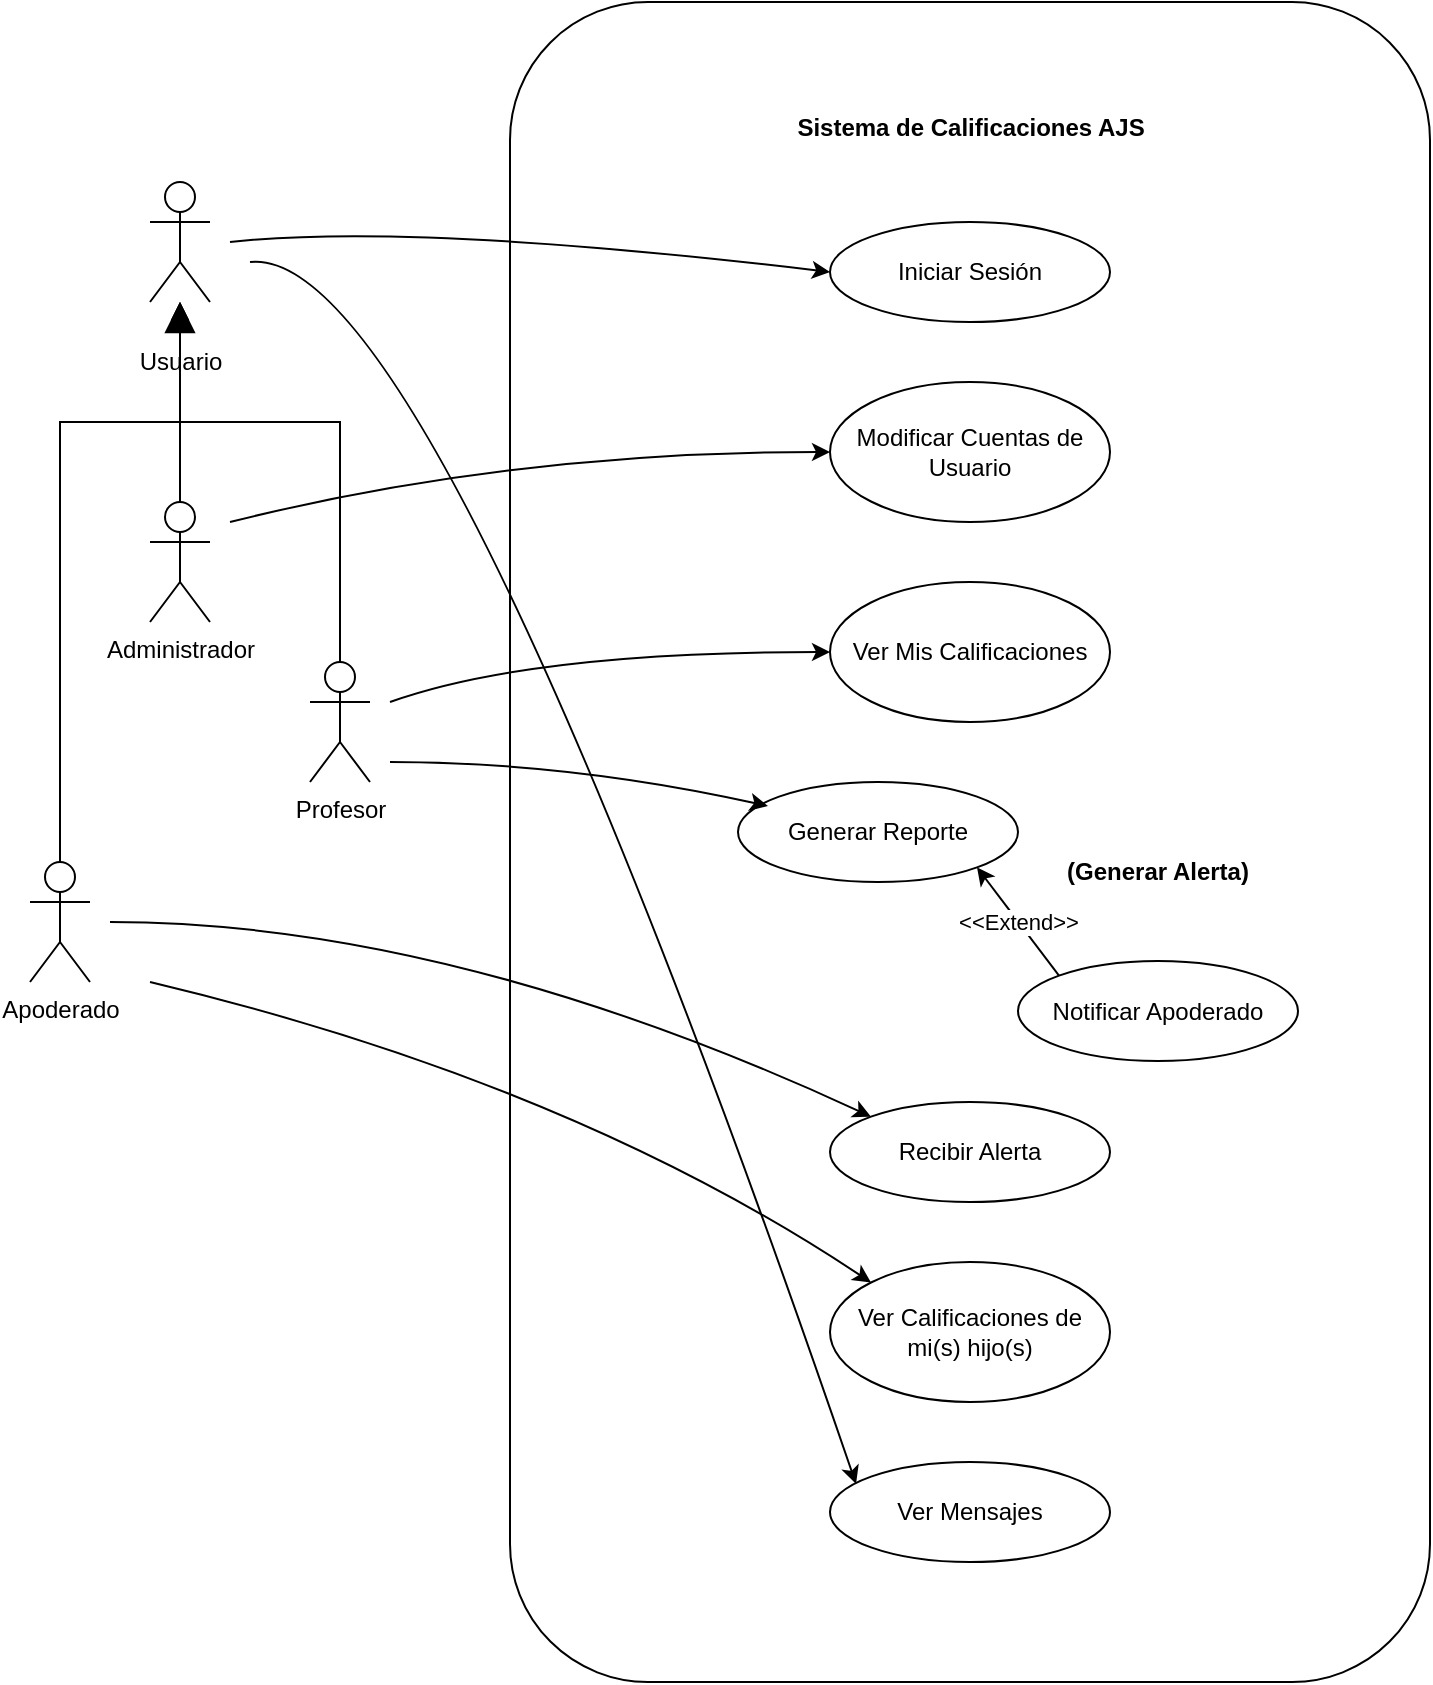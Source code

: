 <mxfile version="24.8.4" pages="4">
  <diagram name="CasUso" id="giZ5Y6QYd9xcURcPFQVY">
    <mxGraphModel dx="1426" dy="789" grid="1" gridSize="10" guides="1" tooltips="1" connect="1" arrows="1" fold="1" page="1" pageScale="1" pageWidth="827" pageHeight="1169" math="0" shadow="0">
      <root>
        <mxCell id="0" />
        <mxCell id="1" parent="0" />
        <mxCell id="QRCTrtcb7nfhT2A9gDhv-11" value="" style="rounded=1;whiteSpace=wrap;html=1;" parent="1" vertex="1">
          <mxGeometry x="300" y="80" width="460" height="840" as="geometry" />
        </mxCell>
        <mxCell id="QRCTrtcb7nfhT2A9gDhv-2" value="Iniciar Sesión" style="ellipse;whiteSpace=wrap;html=1;" parent="1" vertex="1">
          <mxGeometry x="460" y="190" width="140" height="50" as="geometry" />
        </mxCell>
        <mxCell id="QRCTrtcb7nfhT2A9gDhv-3" value="Sistema de Calificaciones AJS" style="text;align=center;fontStyle=1;verticalAlign=middle;spacingLeft=3;spacingRight=3;strokeColor=none;rotatable=0;points=[[0,0.5],[1,0.5]];portConstraint=eastwest;html=1;" parent="1" vertex="1">
          <mxGeometry x="490" y="130" width="80" height="26" as="geometry" />
        </mxCell>
        <mxCell id="Qi4TF_1PqVAcGWT0UyzA-8" style="edgeStyle=orthogonalEdgeStyle;rounded=0;orthogonalLoop=1;jettySize=auto;html=1;endSize=13;endArrow=block;endFill=1;strokeColor=default;" edge="1" parent="1" source="QRCTrtcb7nfhT2A9gDhv-4">
          <mxGeometry relative="1" as="geometry">
            <mxPoint x="135" y="230" as="targetPoint" />
          </mxGeometry>
        </mxCell>
        <mxCell id="QRCTrtcb7nfhT2A9gDhv-4" value="Administrador" style="shape=umlActor;verticalLabelPosition=bottom;verticalAlign=top;html=1;" parent="1" vertex="1">
          <mxGeometry x="120" y="330" width="30" height="60" as="geometry" />
        </mxCell>
        <mxCell id="QRCTrtcb7nfhT2A9gDhv-8" value="Modificar Cuentas de Usuario" style="ellipse;whiteSpace=wrap;html=1;" parent="1" vertex="1">
          <mxGeometry x="460" y="270" width="140" height="70" as="geometry" />
        </mxCell>
        <mxCell id="QRCTrtcb7nfhT2A9gDhv-19" value="" style="curved=1;endArrow=classic;html=1;rounded=0;entryX=0;entryY=0.5;entryDx=0;entryDy=0;" parent="1" target="QRCTrtcb7nfhT2A9gDhv-2" edge="1">
          <mxGeometry width="50" height="50" relative="1" as="geometry">
            <mxPoint x="160" y="200" as="sourcePoint" />
            <mxPoint x="130" y="210" as="targetPoint" />
            <Array as="points">
              <mxPoint x="250" y="190" />
            </Array>
          </mxGeometry>
        </mxCell>
        <mxCell id="QRCTrtcb7nfhT2A9gDhv-20" value="" style="curved=1;endArrow=classic;html=1;rounded=0;entryX=0;entryY=0.5;entryDx=0;entryDy=0;" parent="1" target="QRCTrtcb7nfhT2A9gDhv-8" edge="1">
          <mxGeometry width="50" height="50" relative="1" as="geometry">
            <mxPoint x="160" y="340" as="sourcePoint" />
            <mxPoint x="230" y="315" as="targetPoint" />
            <Array as="points">
              <mxPoint x="300" y="305" />
            </Array>
          </mxGeometry>
        </mxCell>
        <mxCell id="QRCTrtcb7nfhT2A9gDhv-26" value="Ver Mis Calificaciones" style="ellipse;whiteSpace=wrap;html=1;" parent="1" vertex="1">
          <mxGeometry x="460" y="370" width="140" height="70" as="geometry" />
        </mxCell>
        <mxCell id="QRCTrtcb7nfhT2A9gDhv-34" value="&amp;lt;&amp;lt;Extend&amp;gt;&amp;gt;" style="rounded=0;orthogonalLoop=1;jettySize=auto;html=1;exitX=1;exitY=1;exitDx=0;exitDy=0;entryX=0;entryY=0;entryDx=0;entryDy=0;startArrow=classic;startFill=1;endArrow=none;endFill=0;" parent="1" source="QRCTrtcb7nfhT2A9gDhv-27" target="QRCTrtcb7nfhT2A9gDhv-33" edge="1">
          <mxGeometry relative="1" as="geometry" />
        </mxCell>
        <mxCell id="QRCTrtcb7nfhT2A9gDhv-27" value="Generar Reporte" style="ellipse;whiteSpace=wrap;html=1;" parent="1" vertex="1">
          <mxGeometry x="414" y="470" width="140" height="50" as="geometry" />
        </mxCell>
        <mxCell id="QRCTrtcb7nfhT2A9gDhv-33" value="Notificar Apoderado" style="ellipse;whiteSpace=wrap;html=1;" parent="1" vertex="1">
          <mxGeometry x="554" y="559.5" width="140" height="50" as="geometry" />
        </mxCell>
        <mxCell id="Qi4TF_1PqVAcGWT0UyzA-6" style="edgeStyle=orthogonalEdgeStyle;rounded=0;orthogonalLoop=1;jettySize=auto;html=1;exitX=0.5;exitY=0;exitDx=0;exitDy=0;exitPerimeter=0;" edge="1" parent="1" source="QRCTrtcb7nfhT2A9gDhv-38" target="Qi4TF_1PqVAcGWT0UyzA-2">
          <mxGeometry relative="1" as="geometry">
            <Array as="points">
              <mxPoint x="75" y="290" />
              <mxPoint x="135" y="290" />
            </Array>
          </mxGeometry>
        </mxCell>
        <mxCell id="QRCTrtcb7nfhT2A9gDhv-38" value="Apoderado" style="shape=umlActor;verticalLabelPosition=bottom;verticalAlign=top;html=1;" parent="1" vertex="1">
          <mxGeometry x="60" y="510" width="30" height="60" as="geometry" />
        </mxCell>
        <mxCell id="QRCTrtcb7nfhT2A9gDhv-39" value="Ver Calificaciones de mi(s) hijo(s)" style="ellipse;whiteSpace=wrap;html=1;" parent="1" vertex="1">
          <mxGeometry x="460" y="710" width="140" height="70" as="geometry" />
        </mxCell>
        <mxCell id="QRCTrtcb7nfhT2A9gDhv-40" value="Ver Mensajes" style="ellipse;whiteSpace=wrap;html=1;" parent="1" vertex="1">
          <mxGeometry x="460" y="810" width="140" height="50" as="geometry" />
        </mxCell>
        <mxCell id="6XVmkfz-TCKT_6qi19FL-2" value="" style="curved=1;endArrow=classic;html=1;rounded=0;entryX=0;entryY=0.5;entryDx=0;entryDy=0;" parent="1" target="QRCTrtcb7nfhT2A9gDhv-26" edge="1">
          <mxGeometry width="50" height="50" relative="1" as="geometry">
            <mxPoint x="240" y="430" as="sourcePoint" />
            <mxPoint x="130" y="450" as="targetPoint" />
            <Array as="points">
              <mxPoint x="310" y="405" />
            </Array>
          </mxGeometry>
        </mxCell>
        <mxCell id="6XVmkfz-TCKT_6qi19FL-6" value="" style="curved=1;endArrow=classic;html=1;rounded=0;entryX=0;entryY=0;entryDx=0;entryDy=0;" parent="1" target="QRCTrtcb7nfhT2A9gDhv-39" edge="1">
          <mxGeometry width="50" height="50" relative="1" as="geometry">
            <mxPoint x="120" y="570" as="sourcePoint" />
            <mxPoint x="620" y="670" as="targetPoint" />
            <Array as="points">
              <mxPoint x="330" y="620" />
            </Array>
          </mxGeometry>
        </mxCell>
        <mxCell id="6XVmkfz-TCKT_6qi19FL-9" value="" style="curved=1;endArrow=classic;html=1;rounded=0;entryX=0.107;entryY=0.24;entryDx=0;entryDy=0;entryPerimeter=0;" parent="1" target="QRCTrtcb7nfhT2A9gDhv-27" edge="1">
          <mxGeometry width="50" height="50" relative="1" as="geometry">
            <mxPoint x="240" y="460" as="sourcePoint" />
            <mxPoint x="200" y="535" as="targetPoint" />
            <Array as="points">
              <mxPoint x="240" y="460" />
              <mxPoint x="330" y="460" />
            </Array>
          </mxGeometry>
        </mxCell>
        <mxCell id="Qi4TF_1PqVAcGWT0UyzA-2" value="Usuario" style="shape=umlActor;verticalLabelPosition=bottom;verticalAlign=middle;html=1;horizontal=1;" vertex="1" parent="1">
          <mxGeometry x="120" y="170" width="30" height="60" as="geometry" />
        </mxCell>
        <mxCell id="Qi4TF_1PqVAcGWT0UyzA-7" style="edgeStyle=orthogonalEdgeStyle;rounded=0;orthogonalLoop=1;jettySize=auto;html=1;" edge="1" parent="1" source="QRCTrtcb7nfhT2A9gDhv-25" target="Qi4TF_1PqVAcGWT0UyzA-2">
          <mxGeometry relative="1" as="geometry">
            <Array as="points">
              <mxPoint x="215" y="290" />
              <mxPoint x="135" y="290" />
            </Array>
          </mxGeometry>
        </mxCell>
        <mxCell id="QRCTrtcb7nfhT2A9gDhv-25" value="Profesor" style="shape=umlActor;verticalLabelPosition=bottom;verticalAlign=top;html=1;" parent="1" vertex="1">
          <mxGeometry x="200" y="410" width="30" height="60" as="geometry" />
        </mxCell>
        <mxCell id="Qi4TF_1PqVAcGWT0UyzA-4" value="" style="curved=1;endArrow=classic;html=1;rounded=0;entryX=0;entryY=0;entryDx=0;entryDy=0;" edge="1" parent="1" target="Qi4TF_1PqVAcGWT0UyzA-11">
          <mxGeometry width="50" height="50" relative="1" as="geometry">
            <mxPoint x="100" y="540" as="sourcePoint" />
            <mxPoint x="310" y="535" as="targetPoint" />
            <Array as="points">
              <mxPoint x="270" y="540" />
            </Array>
          </mxGeometry>
        </mxCell>
        <mxCell id="Qi4TF_1PqVAcGWT0UyzA-9" value="" style="curved=1;endArrow=classic;html=1;rounded=0;entryX=0.093;entryY=0.22;entryDx=0;entryDy=0;entryPerimeter=0;" edge="1" parent="1" target="QRCTrtcb7nfhT2A9gDhv-40">
          <mxGeometry width="50" height="50" relative="1" as="geometry">
            <mxPoint x="170" y="210" as="sourcePoint" />
            <mxPoint x="470" y="225" as="targetPoint" />
            <Array as="points">
              <mxPoint x="260" y="200" />
            </Array>
          </mxGeometry>
        </mxCell>
        <mxCell id="Qi4TF_1PqVAcGWT0UyzA-10" value="&lt;b&gt;(Generar Alerta)&lt;/b&gt;" style="text;html=1;align=center;verticalAlign=middle;whiteSpace=wrap;rounded=0;" vertex="1" parent="1">
          <mxGeometry x="571" y="500" width="106" height="30" as="geometry" />
        </mxCell>
        <mxCell id="Qi4TF_1PqVAcGWT0UyzA-11" value="Recibir Alerta" style="ellipse;whiteSpace=wrap;html=1;" vertex="1" parent="1">
          <mxGeometry x="460" y="630" width="140" height="50" as="geometry" />
        </mxCell>
      </root>
    </mxGraphModel>
  </diagram>
  <diagram id="zZdIS-XP4lMUlgZfH0cI" name="D.Clases">
    <mxGraphModel dx="1426" dy="789" grid="1" gridSize="10" guides="1" tooltips="1" connect="1" arrows="1" fold="1" page="1" pageScale="1" pageWidth="1169" pageHeight="827" math="0" shadow="0">
      <root>
        <mxCell id="0" />
        <mxCell id="1" parent="0" />
        <mxCell id="c4iXuVpbGhrML4evr2nQ-5" style="edgeStyle=orthogonalEdgeStyle;rounded=0;orthogonalLoop=1;jettySize=auto;html=1;exitX=0.5;exitY=0;exitDx=0;exitDy=0;endArrow=block;endFill=1;strokeWidth=1;endSize=12;" parent="1" source="gRj4ZYNutt211PodleGO-1" target="c4iXuVpbGhrML4evr2nQ-1" edge="1">
          <mxGeometry relative="1" as="geometry">
            <Array as="points">
              <mxPoint x="175" y="528" />
              <mxPoint x="350" y="528" />
            </Array>
          </mxGeometry>
        </mxCell>
        <mxCell id="gRj4ZYNutt211PodleGO-1" value="Administrador" style="swimlane;fontStyle=1;align=center;verticalAlign=top;childLayout=stackLayout;horizontal=1;startSize=26;horizontalStack=0;resizeParent=1;resizeParentMax=0;resizeLast=0;collapsible=1;marginBottom=0;whiteSpace=wrap;html=1;" parent="1" vertex="1">
          <mxGeometry x="110" y="598" width="130" height="60" as="geometry" />
        </mxCell>
        <mxCell id="gRj4ZYNutt211PodleGO-3" value="" style="line;strokeWidth=1;fillColor=none;align=left;verticalAlign=middle;spacingTop=-1;spacingLeft=3;spacingRight=3;rotatable=0;labelPosition=right;points=[];portConstraint=eastwest;strokeColor=inherit;" parent="gRj4ZYNutt211PodleGO-1" vertex="1">
          <mxGeometry y="26" width="130" height="8" as="geometry" />
        </mxCell>
        <mxCell id="gRj4ZYNutt211PodleGO-4" value="+ method(type): type" style="text;strokeColor=none;fillColor=none;align=left;verticalAlign=top;spacingLeft=4;spacingRight=4;overflow=hidden;rotatable=0;points=[[0,0.5],[1,0.5]];portConstraint=eastwest;whiteSpace=wrap;html=1;" parent="gRj4ZYNutt211PodleGO-1" vertex="1">
          <mxGeometry y="34" width="130" height="26" as="geometry" />
        </mxCell>
        <mxCell id="c4iXuVpbGhrML4evr2nQ-7" style="edgeStyle=orthogonalEdgeStyle;rounded=0;orthogonalLoop=1;jettySize=auto;html=1;endSize=12;" parent="1" source="3QXEQEpreYuJ1Fz3FVMG-1" target="c4iXuVpbGhrML4evr2nQ-1" edge="1">
          <mxGeometry relative="1" as="geometry">
            <Array as="points">
              <mxPoint x="525" y="528" />
              <mxPoint x="350" y="528" />
            </Array>
          </mxGeometry>
        </mxCell>
        <mxCell id="AnSqXB1DpOl91d3tbnpg-9" style="edgeStyle=orthogonalEdgeStyle;rounded=0;orthogonalLoop=1;jettySize=auto;html=1;entryX=0;entryY=0.5;entryDx=0;entryDy=0;endArrow=none;endFill=0;" edge="1" parent="1" source="3QXEQEpreYuJ1Fz3FVMG-1" target="AnSqXB1DpOl91d3tbnpg-6">
          <mxGeometry relative="1" as="geometry" />
        </mxCell>
        <mxCell id="3QXEQEpreYuJ1Fz3FVMG-1" value="Profesor" style="swimlane;fontStyle=1;align=center;verticalAlign=top;childLayout=stackLayout;horizontal=1;startSize=26;horizontalStack=0;resizeParent=1;resizeParentMax=0;resizeLast=0;collapsible=1;marginBottom=0;whiteSpace=wrap;html=1;" parent="1" vertex="1">
          <mxGeometry x="460" y="598" width="130" height="60" as="geometry" />
        </mxCell>
        <mxCell id="3QXEQEpreYuJ1Fz3FVMG-3" value="" style="line;strokeWidth=1;fillColor=none;align=left;verticalAlign=middle;spacingTop=-1;spacingLeft=3;spacingRight=3;rotatable=0;labelPosition=right;points=[];portConstraint=eastwest;strokeColor=inherit;" parent="3QXEQEpreYuJ1Fz3FVMG-1" vertex="1">
          <mxGeometry y="26" width="130" height="8" as="geometry" />
        </mxCell>
        <mxCell id="3QXEQEpreYuJ1Fz3FVMG-4" value="+ method(type): type" style="text;strokeColor=none;fillColor=none;align=left;verticalAlign=top;spacingLeft=4;spacingRight=4;overflow=hidden;rotatable=0;points=[[0,0.5],[1,0.5]];portConstraint=eastwest;whiteSpace=wrap;html=1;" parent="3QXEQEpreYuJ1Fz3FVMG-1" vertex="1">
          <mxGeometry y="34" width="130" height="26" as="geometry" />
        </mxCell>
        <mxCell id="c4iXuVpbGhrML4evr2nQ-6" style="edgeStyle=orthogonalEdgeStyle;rounded=0;orthogonalLoop=1;jettySize=auto;html=1;endSize=12;" parent="1" source="3QXEQEpreYuJ1Fz3FVMG-5" target="c4iXuVpbGhrML4evr2nQ-1" edge="1">
          <mxGeometry relative="1" as="geometry" />
        </mxCell>
        <mxCell id="3QXEQEpreYuJ1Fz3FVMG-5" value="Apoderado" style="swimlane;fontStyle=1;align=center;verticalAlign=top;childLayout=stackLayout;horizontal=1;startSize=26;horizontalStack=0;resizeParent=1;resizeParentMax=0;resizeLast=0;collapsible=1;marginBottom=0;whiteSpace=wrap;html=1;" parent="1" vertex="1">
          <mxGeometry x="290" y="598" width="120" height="60" as="geometry" />
        </mxCell>
        <mxCell id="3QXEQEpreYuJ1Fz3FVMG-7" value="" style="line;strokeWidth=1;fillColor=none;align=left;verticalAlign=middle;spacingTop=-1;spacingLeft=3;spacingRight=3;rotatable=0;labelPosition=right;points=[];portConstraint=eastwest;strokeColor=inherit;" parent="3QXEQEpreYuJ1Fz3FVMG-5" vertex="1">
          <mxGeometry y="26" width="120" height="8" as="geometry" />
        </mxCell>
        <mxCell id="3QXEQEpreYuJ1Fz3FVMG-8" value="+ method(type): type" style="text;strokeColor=none;fillColor=none;align=left;verticalAlign=top;spacingLeft=4;spacingRight=4;overflow=hidden;rotatable=0;points=[[0,0.5],[1,0.5]];portConstraint=eastwest;whiteSpace=wrap;html=1;" parent="3QXEQEpreYuJ1Fz3FVMG-5" vertex="1">
          <mxGeometry y="34" width="120" height="26" as="geometry" />
        </mxCell>
        <mxCell id="3QXEQEpreYuJ1Fz3FVMG-9" value="Mensaje" style="swimlane;fontStyle=1;align=center;verticalAlign=top;childLayout=stackLayout;horizontal=1;startSize=26;horizontalStack=0;resizeParent=1;resizeParentMax=0;resizeLast=0;collapsible=1;marginBottom=0;whiteSpace=wrap;html=1;" parent="1" vertex="1">
          <mxGeometry x="570" y="315" width="160" height="154" as="geometry" />
        </mxCell>
        <mxCell id="3QXEQEpreYuJ1Fz3FVMG-10" value="- IdMensaje&lt;div&gt;+ Remitente&lt;/div&gt;&lt;div&gt;+ Destinatario&lt;/div&gt;&lt;span style=&quot;background-color: initial;&quot;&gt;+ Texto&lt;/span&gt;" style="text;strokeColor=none;fillColor=none;align=left;verticalAlign=top;spacingLeft=4;spacingRight=4;overflow=hidden;rotatable=0;points=[[0,0.5],[1,0.5]];portConstraint=eastwest;whiteSpace=wrap;html=1;" parent="3QXEQEpreYuJ1Fz3FVMG-9" vertex="1">
          <mxGeometry y="26" width="160" height="94" as="geometry" />
        </mxCell>
        <mxCell id="3QXEQEpreYuJ1Fz3FVMG-11" value="" style="line;strokeWidth=1;fillColor=none;align=left;verticalAlign=middle;spacingTop=-1;spacingLeft=3;spacingRight=3;rotatable=0;labelPosition=right;points=[];portConstraint=eastwest;strokeColor=inherit;" parent="3QXEQEpreYuJ1Fz3FVMG-9" vertex="1">
          <mxGeometry y="120" width="160" height="8" as="geometry" />
        </mxCell>
        <mxCell id="3QXEQEpreYuJ1Fz3FVMG-12" value="+ method(type): type" style="text;strokeColor=none;fillColor=none;align=left;verticalAlign=top;spacingLeft=4;spacingRight=4;overflow=hidden;rotatable=0;points=[[0,0.5],[1,0.5]];portConstraint=eastwest;whiteSpace=wrap;html=1;" parent="3QXEQEpreYuJ1Fz3FVMG-9" vertex="1">
          <mxGeometry y="128" width="160" height="26" as="geometry" />
        </mxCell>
        <mxCell id="c4iXuVpbGhrML4evr2nQ-1" value="UsuarioCuenta" style="swimlane;fontStyle=1;align=center;verticalAlign=top;childLayout=stackLayout;horizontal=1;startSize=26;horizontalStack=0;resizeParent=1;resizeParentMax=0;resizeLast=0;collapsible=1;marginBottom=0;whiteSpace=wrap;html=1;" parent="1" vertex="1">
          <mxGeometry x="270" y="330" width="160" height="124" as="geometry" />
        </mxCell>
        <mxCell id="c4iXuVpbGhrML4evr2nQ-2" value="&lt;div&gt;&lt;span style=&quot;background-color: initial;&quot;&gt;+ IdUsuario&lt;/span&gt;&lt;/div&gt;&lt;div&gt;- usuario&lt;/div&gt;&lt;div&gt;- contraseña&lt;/div&gt;" style="text;strokeColor=none;fillColor=none;align=left;verticalAlign=top;spacingLeft=4;spacingRight=4;overflow=hidden;rotatable=0;points=[[0,0.5],[1,0.5]];portConstraint=eastwest;whiteSpace=wrap;html=1;" parent="c4iXuVpbGhrML4evr2nQ-1" vertex="1">
          <mxGeometry y="26" width="160" height="64" as="geometry" />
        </mxCell>
        <mxCell id="c4iXuVpbGhrML4evr2nQ-3" value="" style="line;strokeWidth=1;fillColor=none;align=left;verticalAlign=middle;spacingTop=-1;spacingLeft=3;spacingRight=3;rotatable=0;labelPosition=right;points=[];portConstraint=eastwest;strokeColor=inherit;" parent="c4iXuVpbGhrML4evr2nQ-1" vertex="1">
          <mxGeometry y="90" width="160" height="8" as="geometry" />
        </mxCell>
        <mxCell id="c4iXuVpbGhrML4evr2nQ-4" value="+ method(type): type" style="text;strokeColor=none;fillColor=none;align=left;verticalAlign=top;spacingLeft=4;spacingRight=4;overflow=hidden;rotatable=0;points=[[0,0.5],[1,0.5]];portConstraint=eastwest;whiteSpace=wrap;html=1;" parent="c4iXuVpbGhrML4evr2nQ-1" vertex="1">
          <mxGeometry y="98" width="160" height="26" as="geometry" />
        </mxCell>
        <mxCell id="qrHLYhhOnl4qqwkbCNim-3" style="edgeStyle=orthogonalEdgeStyle;rounded=0;orthogonalLoop=1;jettySize=auto;html=1;endArrow=none;endFill=0;" edge="1" parent="1" source="c4iXuVpbGhrML4evr2nQ-8" target="AnSqXB1DpOl91d3tbnpg-5">
          <mxGeometry relative="1" as="geometry">
            <mxPoint x="950" y="540" as="targetPoint" />
          </mxGeometry>
        </mxCell>
        <mxCell id="c4iXuVpbGhrML4evr2nQ-8" value="Notificacion" style="swimlane;fontStyle=1;align=center;verticalAlign=top;childLayout=stackLayout;horizontal=1;startSize=26;horizontalStack=0;resizeParent=1;resizeParentMax=0;resizeLast=0;collapsible=1;marginBottom=0;whiteSpace=wrap;html=1;" parent="1" vertex="1">
          <mxGeometry x="870" y="339" width="160" height="114" as="geometry" />
        </mxCell>
        <mxCell id="c4iXuVpbGhrML4evr2nQ-9" value="&lt;div&gt;- IdNotificacion&lt;/div&gt;+ Criticidad" style="text;strokeColor=none;fillColor=none;align=left;verticalAlign=top;spacingLeft=4;spacingRight=4;overflow=hidden;rotatable=0;points=[[0,0.5],[1,0.5]];portConstraint=eastwest;whiteSpace=wrap;html=1;" parent="c4iXuVpbGhrML4evr2nQ-8" vertex="1">
          <mxGeometry y="26" width="160" height="54" as="geometry" />
        </mxCell>
        <mxCell id="c4iXuVpbGhrML4evr2nQ-10" value="" style="line;strokeWidth=1;fillColor=none;align=left;verticalAlign=middle;spacingTop=-1;spacingLeft=3;spacingRight=3;rotatable=0;labelPosition=right;points=[];portConstraint=eastwest;strokeColor=inherit;" parent="c4iXuVpbGhrML4evr2nQ-8" vertex="1">
          <mxGeometry y="80" width="160" height="8" as="geometry" />
        </mxCell>
        <mxCell id="c4iXuVpbGhrML4evr2nQ-11" value="+ method(type): type" style="text;strokeColor=none;fillColor=none;align=left;verticalAlign=top;spacingLeft=4;spacingRight=4;overflow=hidden;rotatable=0;points=[[0,0.5],[1,0.5]];portConstraint=eastwest;whiteSpace=wrap;html=1;" parent="c4iXuVpbGhrML4evr2nQ-8" vertex="1">
          <mxGeometry y="88" width="160" height="26" as="geometry" />
        </mxCell>
        <mxCell id="P-sdjmWBjIPqtil0Jh1H-5" style="edgeStyle=orthogonalEdgeStyle;rounded=0;orthogonalLoop=1;jettySize=auto;html=1;entryX=0.5;entryY=0;entryDx=0;entryDy=0;endArrow=none;endFill=0;" edge="1" parent="1" source="P-sdjmWBjIPqtil0Jh1H-1" target="c4iXuVpbGhrML4evr2nQ-1">
          <mxGeometry relative="1" as="geometry" />
        </mxCell>
        <mxCell id="P-sdjmWBjIPqtil0Jh1H-1" value="UsuarioPerfil" style="swimlane;fontStyle=1;align=center;verticalAlign=top;childLayout=stackLayout;horizontal=1;startSize=26;horizontalStack=0;resizeParent=1;resizeParentMax=0;resizeLast=0;collapsible=1;marginBottom=0;whiteSpace=wrap;html=1;" vertex="1" parent="1">
          <mxGeometry x="270" y="90" width="160" height="144" as="geometry" />
        </mxCell>
        <mxCell id="P-sdjmWBjIPqtil0Jh1H-2" value="+ nombres&lt;div&gt;+ apellidos&lt;/div&gt;&lt;div&gt;+ telefono&lt;/div&gt;&lt;div&gt;+ direccion&lt;/div&gt;&lt;div&gt;+ correo&lt;/div&gt;" style="text;strokeColor=none;fillColor=none;align=left;verticalAlign=top;spacingLeft=4;spacingRight=4;overflow=hidden;rotatable=0;points=[[0,0.5],[1,0.5]];portConstraint=eastwest;whiteSpace=wrap;html=1;" vertex="1" parent="P-sdjmWBjIPqtil0Jh1H-1">
          <mxGeometry y="26" width="160" height="84" as="geometry" />
        </mxCell>
        <mxCell id="P-sdjmWBjIPqtil0Jh1H-3" value="" style="line;strokeWidth=1;fillColor=none;align=left;verticalAlign=middle;spacingTop=-1;spacingLeft=3;spacingRight=3;rotatable=0;labelPosition=right;points=[];portConstraint=eastwest;strokeColor=inherit;" vertex="1" parent="P-sdjmWBjIPqtil0Jh1H-1">
          <mxGeometry y="110" width="160" height="8" as="geometry" />
        </mxCell>
        <mxCell id="P-sdjmWBjIPqtil0Jh1H-4" value="+ method(type): type" style="text;strokeColor=none;fillColor=none;align=left;verticalAlign=top;spacingLeft=4;spacingRight=4;overflow=hidden;rotatable=0;points=[[0,0.5],[1,0.5]];portConstraint=eastwest;whiteSpace=wrap;html=1;" vertex="1" parent="P-sdjmWBjIPqtil0Jh1H-1">
          <mxGeometry y="118" width="160" height="26" as="geometry" />
        </mxCell>
        <mxCell id="qrHLYhhOnl4qqwkbCNim-1" style="edgeStyle=orthogonalEdgeStyle;rounded=0;orthogonalLoop=1;jettySize=auto;html=1;entryX=0;entryY=0.5;entryDx=0;entryDy=0;endArrow=none;endFill=0;" edge="1" parent="1" source="c4iXuVpbGhrML4evr2nQ-2" target="3QXEQEpreYuJ1Fz3FVMG-10">
          <mxGeometry relative="1" as="geometry" />
        </mxCell>
        <mxCell id="AnSqXB1DpOl91d3tbnpg-1" value="1" style="text;html=1;align=center;verticalAlign=middle;whiteSpace=wrap;rounded=0;" vertex="1" parent="1">
          <mxGeometry x="310" y="240" width="40" height="24" as="geometry" />
        </mxCell>
        <mxCell id="AnSqXB1DpOl91d3tbnpg-2" value="1" style="text;html=1;align=center;verticalAlign=middle;whiteSpace=wrap;rounded=0;" vertex="1" parent="1">
          <mxGeometry x="350" y="300" width="40" height="24" as="geometry" />
        </mxCell>
        <mxCell id="AnSqXB1DpOl91d3tbnpg-3" value="1" style="text;html=1;align=center;verticalAlign=middle;whiteSpace=wrap;rounded=0;" vertex="1" parent="1">
          <mxGeometry x="430" y="360" width="40" height="24" as="geometry" />
        </mxCell>
        <mxCell id="AnSqXB1DpOl91d3tbnpg-4" value="0..n" style="text;html=1;align=center;verticalAlign=middle;whiteSpace=wrap;rounded=0;" vertex="1" parent="1">
          <mxGeometry x="530" y="390" width="40" height="24" as="geometry" />
        </mxCell>
        <mxCell id="AnSqXB1DpOl91d3tbnpg-5" value="Reporte" style="swimlane;fontStyle=1;align=center;verticalAlign=top;childLayout=stackLayout;horizontal=1;startSize=26;horizontalStack=0;resizeParent=1;resizeParentMax=0;resizeLast=0;collapsible=1;marginBottom=0;whiteSpace=wrap;html=1;" vertex="1" parent="1">
          <mxGeometry x="870" y="560" width="160" height="144" as="geometry" />
        </mxCell>
        <mxCell id="AnSqXB1DpOl91d3tbnpg-6" value="&lt;span style=&quot;text-wrap-mode: nowrap; background-color: rgb(255, 255, 255);&quot;&gt;- IdReporte&lt;/span&gt;&lt;br style=&quot;padding: 0px; margin: 0px; text-wrap-mode: nowrap;&quot;&gt;&lt;span style=&quot;text-wrap-mode: nowrap; background-color: rgb(255, 255, 255);&quot;&gt;+ Materia&lt;/span&gt;&lt;br style=&quot;padding: 0px; margin: 0px; text-wrap-mode: nowrap;&quot;&gt;&lt;span style=&quot;text-wrap-mode: nowrap; background-color: rgb(255, 255, 255);&quot;&gt;+ Alumno&lt;/span&gt;&lt;br style=&quot;padding: 0px; margin: 0px; text-wrap-mode: nowrap;&quot;&gt;&lt;span style=&quot;text-wrap-mode: nowrap; background-color: rgb(255, 255, 255);&quot;&gt;+ Nota&lt;/span&gt;&lt;br style=&quot;padding: 0px; margin: 0px; text-wrap-mode: nowrap;&quot;&gt;&lt;span style=&quot;text-wrap-mode: nowrap; background-color: rgb(255, 255, 255);&quot;&gt;+Retroalimentacion&lt;/span&gt;" style="text;strokeColor=none;fillColor=none;align=left;verticalAlign=top;spacingLeft=4;spacingRight=4;overflow=hidden;rotatable=0;points=[[0,0.5],[1,0.5]];portConstraint=eastwest;whiteSpace=wrap;html=1;" vertex="1" parent="AnSqXB1DpOl91d3tbnpg-5">
          <mxGeometry y="26" width="160" height="84" as="geometry" />
        </mxCell>
        <mxCell id="AnSqXB1DpOl91d3tbnpg-7" value="" style="line;strokeWidth=1;fillColor=none;align=left;verticalAlign=middle;spacingTop=-1;spacingLeft=3;spacingRight=3;rotatable=0;labelPosition=right;points=[];portConstraint=eastwest;strokeColor=inherit;" vertex="1" parent="AnSqXB1DpOl91d3tbnpg-5">
          <mxGeometry y="110" width="160" height="8" as="geometry" />
        </mxCell>
        <mxCell id="AnSqXB1DpOl91d3tbnpg-8" value="+ method(type): type" style="text;strokeColor=none;fillColor=none;align=left;verticalAlign=top;spacingLeft=4;spacingRight=4;overflow=hidden;rotatable=0;points=[[0,0.5],[1,0.5]];portConstraint=eastwest;whiteSpace=wrap;html=1;" vertex="1" parent="AnSqXB1DpOl91d3tbnpg-5">
          <mxGeometry y="118" width="160" height="26" as="geometry" />
        </mxCell>
        <mxCell id="AnSqXB1DpOl91d3tbnpg-10" value="1" style="text;html=1;align=center;verticalAlign=middle;whiteSpace=wrap;rounded=0;" vertex="1" parent="1">
          <mxGeometry x="595" y="598" width="40" height="24" as="geometry" />
        </mxCell>
        <mxCell id="AnSqXB1DpOl91d3tbnpg-11" value="0..n" style="text;html=1;align=center;verticalAlign=middle;whiteSpace=wrap;rounded=0;" vertex="1" parent="1">
          <mxGeometry x="830" y="634" width="40" height="24" as="geometry" />
        </mxCell>
        <mxCell id="4GZxnyU0TbtRDpxRVTEp-1" value="1" style="text;html=1;align=center;verticalAlign=middle;whiteSpace=wrap;rounded=0;" vertex="1" parent="1">
          <mxGeometry x="905" y="460" width="40" height="24" as="geometry" />
        </mxCell>
        <mxCell id="4GZxnyU0TbtRDpxRVTEp-2" value="1" style="text;html=1;align=center;verticalAlign=middle;whiteSpace=wrap;rounded=0;" vertex="1" parent="1">
          <mxGeometry x="960" y="530" width="40" height="24" as="geometry" />
        </mxCell>
      </root>
    </mxGraphModel>
  </diagram>
  <diagram id="_4z7fIyrWV3mSxcmoAOY" name="E-R">
    <mxGraphModel dx="1426" dy="789" grid="1" gridSize="10" guides="1" tooltips="1" connect="1" arrows="1" fold="1" page="1" pageScale="1" pageWidth="1169" pageHeight="827" math="0" shadow="0">
      <root>
        <mxCell id="0" />
        <mxCell id="1" parent="0" />
        <mxCell id="Rer_8VKZr1Yb5q1Qb-ZN-6" style="edgeStyle=orthogonalEdgeStyle;rounded=0;orthogonalLoop=1;jettySize=auto;html=1;endArrow=ERzeroToMany;endFill=0;exitX=0.5;exitY=0;exitDx=0;exitDy=0;entryX=0.539;entryY=0.978;entryDx=0;entryDy=0;entryPerimeter=0;startArrow=ERone;startFill=0;endSize=12;startSize=12;" parent="1" source="tfOfLyCkYb0g6LX41vv3-6" target="tfOfLyCkYb0g6LX41vv3-7" edge="1">
          <mxGeometry relative="1" as="geometry">
            <mxPoint x="590" y="565.5" as="sourcePoint" />
            <mxPoint x="590" y="435.5" as="targetPoint" />
          </mxGeometry>
        </mxCell>
        <mxCell id="Rer_8VKZr1Yb5q1Qb-ZN-4" style="edgeStyle=orthogonalEdgeStyle;rounded=0;orthogonalLoop=1;jettySize=auto;html=1;endArrow=ERone;endFill=0;entryX=0.644;entryY=0.989;entryDx=0;entryDy=0;entryPerimeter=0;exitX=0;exitY=0.5;exitDx=0;exitDy=0;startArrow=ERzeroToMany;startFill=0;endSize=12;startSize=12;" parent="1" source="tfOfLyCkYb0g6LX41vv3-7" target="tfOfLyCkYb0g6LX41vv3-1" edge="1">
          <mxGeometry relative="1" as="geometry">
            <mxPoint x="510" y="384.5" as="sourcePoint" />
            <mxPoint x="205" y="214" as="targetPoint" />
          </mxGeometry>
        </mxCell>
        <mxCell id="Rer_8VKZr1Yb5q1Qb-ZN-1" style="edgeStyle=orthogonalEdgeStyle;rounded=0;orthogonalLoop=1;jettySize=auto;html=1;entryX=0;entryY=0.5;entryDx=0;entryDy=0;endArrow=ERoneToMany;endFill=0;exitX=1.006;exitY=0.6;exitDx=0;exitDy=0;exitPerimeter=0;startArrow=ERone;startFill=0;sourcePerimeterSpacing=0;startSize=12;endSize=12;" parent="1" source="tfOfLyCkYb0g6LX41vv3-1" target="tfOfLyCkYb0g6LX41vv3-2" edge="1">
          <mxGeometry relative="1" as="geometry">
            <mxPoint x="270" y="177" as="sourcePoint" />
            <mxPoint x="380" y="177" as="targetPoint" />
          </mxGeometry>
        </mxCell>
        <mxCell id="Rer_8VKZr1Yb5q1Qb-ZN-2" style="edgeStyle=orthogonalEdgeStyle;rounded=0;orthogonalLoop=1;jettySize=auto;html=1;exitX=1;exitY=0.5;exitDx=0;exitDy=0;entryX=-0.017;entryY=0.459;entryDx=0;entryDy=0;endArrow=ERzeroToMany;endFill=0;entryPerimeter=0;startArrow=ERone;startFill=0;endSize=12;startSize=12;" parent="1" source="tfOfLyCkYb0g6LX41vv3-2" target="tfOfLyCkYb0g6LX41vv3-4" edge="1">
          <mxGeometry relative="1" as="geometry">
            <mxPoint x="540" y="176" as="sourcePoint" />
            <mxPoint x="635" y="177" as="targetPoint" />
          </mxGeometry>
        </mxCell>
        <mxCell id="Rer_8VKZr1Yb5q1Qb-ZN-3" style="edgeStyle=orthogonalEdgeStyle;rounded=0;orthogonalLoop=1;jettySize=auto;html=1;entryX=0.011;entryY=0.628;entryDx=0;entryDy=0;endArrow=ERone;endFill=0;exitX=1;exitY=0.456;exitDx=0;exitDy=0;exitPerimeter=0;entryPerimeter=0;startArrow=ERzeroToMany;startFill=0;endSize=12;startSize=12;" parent="1" source="tfOfLyCkYb0g6LX41vv3-4" target="tfOfLyCkYb0g6LX41vv3-5" edge="1">
          <mxGeometry relative="1" as="geometry">
            <mxPoint x="811.98" y="176.04" as="sourcePoint" />
            <mxPoint x="900" y="176" as="targetPoint" />
          </mxGeometry>
        </mxCell>
        <mxCell id="Rer_8VKZr1Yb5q1Qb-ZN-5" style="edgeStyle=orthogonalEdgeStyle;rounded=0;orthogonalLoop=1;jettySize=auto;html=1;endArrow=ERone;endFill=0;entryX=0.5;entryY=1;entryDx=0;entryDy=0;exitX=1;exitY=0.5;exitDx=0;exitDy=0;startArrow=ERzeroToMany;startFill=0;endSize=12;startSize=12;" parent="1" source="tfOfLyCkYb0g6LX41vv3-7" target="tfOfLyCkYb0g6LX41vv3-5" edge="1">
          <mxGeometry relative="1" as="geometry">
            <mxPoint x="670" y="397.5" as="sourcePoint" />
            <mxPoint x="965" y="213" as="targetPoint" />
          </mxGeometry>
        </mxCell>
        <mxCell id="tfOfLyCkYb0g6LX41vv3-1" value="&lt;div style=&quot;box-sizing:border-box;width:100%;background:#e4e4e4;padding:2px;&quot;&gt;Profesores&lt;table style=&quot;background-color: initial; font-size: 1em; width: 100%;&quot; cellpadding=&quot;2&quot; cellspacing=&quot;0&quot;&gt;&lt;tbody&gt;&lt;tr&gt;&lt;td&gt;PK&lt;/td&gt;&lt;td&gt;IdProfesor&lt;/td&gt;&lt;td&gt;int&lt;/td&gt;&lt;/tr&gt;&lt;tr&gt;&lt;td&gt;&lt;br&gt;&lt;/td&gt;&lt;td&gt;nombre&lt;/td&gt;&lt;td&gt;varchar&lt;/td&gt;&lt;/tr&gt;&lt;tr&gt;&lt;td&gt;&lt;br&gt;&lt;/td&gt;&lt;td&gt;usuario&lt;br&gt;&lt;/td&gt;&lt;td&gt;varchar&lt;/td&gt;&lt;/tr&gt;&lt;tr&gt;&lt;td&gt;&lt;br&gt;&lt;/td&gt;&lt;td&gt;contraseña&lt;/td&gt;&lt;td&gt;varchar&lt;/td&gt;&lt;/tr&gt;&lt;/tbody&gt;&lt;/table&gt;&lt;/div&gt;" style="verticalAlign=top;align=left;overflow=fill;html=1;whiteSpace=wrap;" vertex="1" parent="1">
          <mxGeometry x="90" y="123" width="180" height="90" as="geometry" />
        </mxCell>
        <mxCell id="tfOfLyCkYb0g6LX41vv3-2" value="&lt;div style=&quot;box-sizing:border-box;width:100%;background:#e4e4e4;padding:2px;&quot;&gt;HojasCalculo&lt;table style=&quot;background-color: initial; font-size: 1em; width: 100%;&quot; cellpadding=&quot;2&quot; cellspacing=&quot;0&quot;&gt;&lt;tbody&gt;&lt;tr&gt;&lt;td&gt;PK&lt;/td&gt;&lt;td&gt;IdHojaCal&lt;/td&gt;&lt;td&gt;int&lt;/td&gt;&lt;/tr&gt;&lt;tr&gt;&lt;td&gt;FK&lt;/td&gt;&lt;td&gt;IdProfesor&lt;/td&gt;&lt;td&gt;int&lt;/td&gt;&lt;/tr&gt;&lt;tr&gt;&lt;td&gt;&lt;br&gt;&lt;/td&gt;&lt;td&gt;url&lt;/td&gt;&lt;td&gt;varchar&lt;/td&gt;&lt;/tr&gt;&lt;/tbody&gt;&lt;/table&gt;&lt;/div&gt;" style="verticalAlign=top;align=left;overflow=fill;html=1;whiteSpace=wrap;" vertex="1" parent="1">
          <mxGeometry x="380" y="140" width="153" height="73" as="geometry" />
        </mxCell>
        <mxCell id="tfOfLyCkYb0g6LX41vv3-4" value="&lt;div style=&quot;box-sizing:border-box;width:100%;background:#e4e4e4;padding:2px;&quot;&gt;Reportes&lt;table style=&quot;background-color: initial; font-size: 1em; width: 100%;&quot; cellpadding=&quot;2&quot; cellspacing=&quot;0&quot;&gt;&lt;tbody&gt;&lt;tr&gt;&lt;td&gt;PK&lt;/td&gt;&lt;td&gt;IdReporte&lt;/td&gt;&lt;td&gt;int&lt;/td&gt;&lt;/tr&gt;&lt;tr&gt;&lt;td&gt;FK&lt;/td&gt;&lt;td&gt;IdHojaCal&lt;/td&gt;&lt;td&gt;int&lt;/td&gt;&lt;/tr&gt;&lt;tr&gt;&lt;td&gt;&lt;br&gt;&lt;/td&gt;&lt;td&gt;materia&lt;/td&gt;&lt;td&gt;varchar&lt;/td&gt;&lt;/tr&gt;&lt;tr&gt;&lt;td&gt;&lt;br&gt;&lt;/td&gt;&lt;td&gt;alumno&lt;br&gt;&lt;/td&gt;&lt;td&gt;varchar&lt;/td&gt;&lt;/tr&gt;&lt;tr&gt;&lt;td&gt;&lt;br&gt;&lt;/td&gt;&lt;td&gt;nota&lt;/td&gt;&lt;td&gt;int&lt;/td&gt;&lt;/tr&gt;&lt;tr&gt;&lt;td&gt;&lt;br&gt;&lt;/td&gt;&lt;td&gt;retroalimentacion&lt;/td&gt;&lt;td&gt;varchar&lt;/td&gt;&lt;/tr&gt;&lt;/tbody&gt;&lt;/table&gt;&lt;/div&gt;" style="verticalAlign=top;align=left;overflow=fill;html=1;whiteSpace=wrap;" vertex="1" parent="1">
          <mxGeometry x="630" y="120" width="180" height="125" as="geometry" />
        </mxCell>
        <mxCell id="tfOfLyCkYb0g6LX41vv3-5" value="&lt;div style=&quot;box-sizing:border-box;width:100%;background:#e4e4e4;padding:2px;&quot;&gt;Apoderados&lt;table style=&quot;background-color: initial; font-size: 1em; width: 100%;&quot; cellpadding=&quot;2&quot; cellspacing=&quot;0&quot;&gt;&lt;tbody&gt;&lt;tr&gt;&lt;td&gt;PK&lt;/td&gt;&lt;td&gt;IdApoderado&lt;/td&gt;&lt;td&gt;int&lt;/td&gt;&lt;/tr&gt;&lt;tr&gt;&lt;td&gt;&lt;br&gt;&lt;/td&gt;&lt;td&gt;nombre&lt;/td&gt;&lt;td&gt;varchar&lt;/td&gt;&lt;/tr&gt;&lt;tr&gt;&lt;td&gt;&lt;br&gt;&lt;/td&gt;&lt;td&gt;usuario&lt;br&gt;&lt;/td&gt;&lt;td&gt;varchar&lt;/td&gt;&lt;/tr&gt;&lt;tr&gt;&lt;td&gt;&lt;br&gt;&lt;/td&gt;&lt;td&gt;contraseña&lt;/td&gt;&lt;td&gt;varchar&lt;/td&gt;&lt;/tr&gt;&lt;/tbody&gt;&lt;/table&gt;&lt;/div&gt;" style="verticalAlign=top;align=left;overflow=fill;html=1;whiteSpace=wrap;" vertex="1" parent="1">
          <mxGeometry x="900" y="120.5" width="180" height="90" as="geometry" />
        </mxCell>
        <mxCell id="tfOfLyCkYb0g6LX41vv3-6" value="&lt;div style=&quot;box-sizing:border-box;width:100%;background:#e4e4e4;padding:2px;&quot;&gt;Apoderadores&lt;table style=&quot;background-color: initial; font-size: 1em; width: 100%;&quot; cellpadding=&quot;2&quot; cellspacing=&quot;0&quot;&gt;&lt;tbody&gt;&lt;tr&gt;&lt;td&gt;PK&lt;/td&gt;&lt;td&gt;IdAdministrador&lt;/td&gt;&lt;td&gt;int&lt;/td&gt;&lt;/tr&gt;&lt;tr&gt;&lt;td&gt;&lt;br&gt;&lt;/td&gt;&lt;td&gt;nombre&lt;/td&gt;&lt;td&gt;varchar&lt;/td&gt;&lt;/tr&gt;&lt;tr&gt;&lt;td&gt;&lt;br&gt;&lt;/td&gt;&lt;td&gt;usuario&lt;br&gt;&lt;/td&gt;&lt;td&gt;varchar&lt;/td&gt;&lt;/tr&gt;&lt;tr&gt;&lt;td&gt;&lt;br&gt;&lt;/td&gt;&lt;td&gt;contraseña&lt;/td&gt;&lt;td&gt;varchar&lt;/td&gt;&lt;/tr&gt;&lt;/tbody&gt;&lt;/table&gt;&lt;/div&gt;" style="verticalAlign=top;align=left;overflow=fill;html=1;whiteSpace=wrap;" vertex="1" parent="1">
          <mxGeometry x="500" y="559.5" width="180" height="90" as="geometry" />
        </mxCell>
        <mxCell id="tfOfLyCkYb0g6LX41vv3-7" value="&lt;div style=&quot;box-sizing:border-box;width:100%;background:#e4e4e4;padding:2px;&quot;&gt;Mensajes&lt;table style=&quot;background-color: initial; font-size: 1em; width: 100%;&quot; cellpadding=&quot;2&quot; cellspacing=&quot;0&quot;&gt;&lt;tbody&gt;&lt;tr&gt;&lt;td&gt;PK&lt;/td&gt;&lt;td&gt;IdMensaje&lt;/td&gt;&lt;td&gt;int&lt;/td&gt;&lt;/tr&gt;&lt;tr&gt;&lt;td&gt;FK1&lt;/td&gt;&lt;td&gt;remitente&lt;/td&gt;&lt;td&gt;int&lt;/td&gt;&lt;/tr&gt;&lt;tr&gt;&lt;td&gt;FK2&lt;/td&gt;&lt;td&gt;destinatario&lt;br&gt;&lt;/td&gt;&lt;td&gt;int&lt;/td&gt;&lt;/tr&gt;&lt;tr&gt;&lt;td&gt;&lt;br&gt;&lt;/td&gt;&lt;td&gt;texto&lt;/td&gt;&lt;td&gt;varchar&lt;/td&gt;&lt;/tr&gt;&lt;/tbody&gt;&lt;/table&gt;&lt;/div&gt;" style="verticalAlign=top;align=left;overflow=fill;html=1;whiteSpace=wrap;" vertex="1" parent="1">
          <mxGeometry x="493" y="340" width="180" height="90" as="geometry" />
        </mxCell>
      </root>
    </mxGraphModel>
  </diagram>
  <diagram id="gi0fZy_jzWmmJqcgQ1WV" name="Secuencia">
    <mxGraphModel dx="1426" dy="789" grid="1" gridSize="10" guides="1" tooltips="1" connect="1" arrows="1" fold="1" page="1" pageScale="1" pageWidth="1169" pageHeight="827" math="0" shadow="0">
      <root>
        <mxCell id="0" />
        <mxCell id="1" parent="0" />
        <mxCell id="2VG9fmk9fp9-B0GTW8bl-12" value="" style="endArrow=none;dashed=1;html=1;rounded=0;" parent="1" edge="1">
          <mxGeometry width="50" height="50" relative="1" as="geometry">
            <mxPoint x="1000" y="790" as="sourcePoint" />
            <mxPoint x="1000" y="118" as="targetPoint" />
          </mxGeometry>
        </mxCell>
        <mxCell id="2VG9fmk9fp9-B0GTW8bl-10" value="" style="endArrow=none;dashed=1;html=1;rounded=0;" parent="1" source="wL8gnGFSeQ7xAPGLypEs-3" edge="1">
          <mxGeometry width="50" height="50" relative="1" as="geometry">
            <mxPoint x="429" y="780" as="sourcePoint" />
            <mxPoint x="429" y="120" as="targetPoint" />
          </mxGeometry>
        </mxCell>
        <mxCell id="1I2W_u1fm6CRs8NbfTPj-1" value="Usuario" style="shape=umlActor;verticalLabelPosition=bottom;verticalAlign=top;html=1;" parent="1" vertex="1">
          <mxGeometry x="140" y="30" width="30" height="60" as="geometry" />
        </mxCell>
        <mxCell id="1I2W_u1fm6CRs8NbfTPj-2" value="Interfaz" style="rounded=0;whiteSpace=wrap;html=1;" parent="1" vertex="1">
          <mxGeometry x="370" y="40" width="120" height="60" as="geometry" />
        </mxCell>
        <mxCell id="1I2W_u1fm6CRs8NbfTPj-3" value="Base de Datos" style="rounded=0;whiteSpace=wrap;html=1;" parent="1" vertex="1">
          <mxGeometry x="660" y="40" width="120" height="60" as="geometry" />
        </mxCell>
        <mxCell id="1I2W_u1fm6CRs8NbfTPj-4" value="Firebase" style="rounded=0;whiteSpace=wrap;html=1;" parent="1" vertex="1">
          <mxGeometry x="940" y="40" width="120" height="60" as="geometry" />
        </mxCell>
        <mxCell id="1I2W_u1fm6CRs8NbfTPj-8" value="" style="html=1;points=[[0,0,0,0,5],[0,1,0,0,-5],[1,0,0,0,5],[1,1,0,0,-5]];perimeter=orthogonalPerimeter;outlineConnect=0;targetShapes=umlLifeline;portConstraint=eastwest;newEdgeStyle={&quot;curved&quot;:0,&quot;rounded&quot;:0};" parent="1" vertex="1">
          <mxGeometry x="150" y="130" width="10" height="640" as="geometry" />
        </mxCell>
        <mxCell id="1I2W_u1fm6CRs8NbfTPj-9" value="" style="html=1;points=[[0,0,0,0,5],[0,1,0,0,-5],[1,0,0,0,5],[1,1,0,0,-5]];perimeter=orthogonalPerimeter;outlineConnect=0;targetShapes=umlLifeline;portConstraint=eastwest;newEdgeStyle={&quot;curved&quot;:0,&quot;rounded&quot;:0};" parent="1" vertex="1">
          <mxGeometry x="424" y="147" width="10" height="60" as="geometry" />
        </mxCell>
        <mxCell id="1I2W_u1fm6CRs8NbfTPj-11" value="" style="html=1;points=[[0,0,0,0,5],[0,1,0,0,-5],[1,0,0,0,5],[1,1,0,0,-5]];perimeter=orthogonalPerimeter;outlineConnect=0;targetShapes=umlLifeline;portConstraint=eastwest;newEdgeStyle={&quot;curved&quot;:0,&quot;rounded&quot;:0};" parent="1" vertex="1">
          <mxGeometry x="995" y="130" width="10" height="640" as="geometry" />
        </mxCell>
        <mxCell id="2VG9fmk9fp9-B0GTW8bl-11" value="" style="endArrow=none;dashed=1;html=1;rounded=0;" parent="1" edge="1">
          <mxGeometry width="50" height="50" relative="1" as="geometry">
            <mxPoint x="720" y="780" as="sourcePoint" />
            <mxPoint x="720" y="120" as="targetPoint" />
          </mxGeometry>
        </mxCell>
        <mxCell id="1I2W_u1fm6CRs8NbfTPj-10" value="" style="html=1;points=[[0,0,0,0,5],[0,1,0,0,-5],[1,0,0,0,5],[1,1,0,0,-5]];perimeter=orthogonalPerimeter;outlineConnect=0;targetShapes=umlLifeline;portConstraint=eastwest;newEdgeStyle={&quot;curved&quot;:0,&quot;rounded&quot;:0};" parent="1" vertex="1">
          <mxGeometry x="715" y="250" width="10" height="90" as="geometry" />
        </mxCell>
        <mxCell id="2VG9fmk9fp9-B0GTW8bl-13" value="Clic en Iniciar Sesión" style="endArrow=block;html=1;rounded=0;entryX=0;entryY=0.024;entryDx=0;entryDy=0;entryPerimeter=0;endFill=1;endSize=10;" parent="1" edge="1">
          <mxGeometry x="-0.015" y="13" width="50" height="50" relative="1" as="geometry">
            <mxPoint x="160" y="152.88" as="sourcePoint" />
            <mxPoint x="424" y="152.88" as="targetPoint" />
            <mxPoint as="offset" />
          </mxGeometry>
        </mxCell>
        <mxCell id="2VG9fmk9fp9-B0GTW8bl-14" value="" style="endArrow=none;dashed=1;html=1;rounded=0;" parent="1" edge="1">
          <mxGeometry width="50" height="50" relative="1" as="geometry">
            <mxPoint x="1000" y="1621" as="sourcePoint" />
            <mxPoint x="1000" y="949" as="targetPoint" />
          </mxGeometry>
        </mxCell>
        <mxCell id="2VG9fmk9fp9-B0GTW8bl-15" value="" style="endArrow=none;dashed=1;html=1;rounded=0;" parent="1" source="wL8gnGFSeQ7xAPGLypEs-36" edge="1">
          <mxGeometry width="50" height="50" relative="1" as="geometry">
            <mxPoint x="429" y="1611" as="sourcePoint" />
            <mxPoint x="429" y="951" as="targetPoint" />
          </mxGeometry>
        </mxCell>
        <mxCell id="2VG9fmk9fp9-B0GTW8bl-16" value="Administrador" style="shape=umlActor;verticalLabelPosition=bottom;verticalAlign=top;html=1;" parent="1" vertex="1">
          <mxGeometry x="140" y="861" width="30" height="60" as="geometry" />
        </mxCell>
        <mxCell id="2VG9fmk9fp9-B0GTW8bl-17" value="Aplicación" style="rounded=0;whiteSpace=wrap;html=1;" parent="1" vertex="1">
          <mxGeometry x="370" y="871" width="120" height="60" as="geometry" />
        </mxCell>
        <mxCell id="2VG9fmk9fp9-B0GTW8bl-18" value="Base de Datos" style="rounded=0;whiteSpace=wrap;html=1;" parent="1" vertex="1">
          <mxGeometry x="660" y="871" width="120" height="60" as="geometry" />
        </mxCell>
        <mxCell id="2VG9fmk9fp9-B0GTW8bl-19" value="Firebase" style="rounded=0;whiteSpace=wrap;html=1;" parent="1" vertex="1">
          <mxGeometry x="940" y="871" width="120" height="60" as="geometry" />
        </mxCell>
        <mxCell id="2VG9fmk9fp9-B0GTW8bl-20" value="" style="html=1;points=[[0,0,0,0,5],[0,1,0,0,-5],[1,0,0,0,5],[1,1,0,0,-5]];perimeter=orthogonalPerimeter;outlineConnect=0;targetShapes=umlLifeline;portConstraint=eastwest;newEdgeStyle={&quot;curved&quot;:0,&quot;rounded&quot;:0};" parent="1" vertex="1">
          <mxGeometry x="150" y="961" width="10" height="640" as="geometry" />
        </mxCell>
        <mxCell id="2VG9fmk9fp9-B0GTW8bl-21" value="" style="html=1;points=[[0,0,0,0,5],[0,1,0,0,-5],[1,0,0,0,5],[1,1,0,0,-5]];perimeter=orthogonalPerimeter;outlineConnect=0;targetShapes=umlLifeline;portConstraint=eastwest;newEdgeStyle={&quot;curved&quot;:0,&quot;rounded&quot;:0};" parent="1" vertex="1">
          <mxGeometry x="424" y="1010" width="10" height="70" as="geometry" />
        </mxCell>
        <mxCell id="2VG9fmk9fp9-B0GTW8bl-22" value="" style="html=1;points=[[0,0,0,0,5],[0,1,0,0,-5],[1,0,0,0,5],[1,1,0,0,-5]];perimeter=orthogonalPerimeter;outlineConnect=0;targetShapes=umlLifeline;portConstraint=eastwest;newEdgeStyle={&quot;curved&quot;:0,&quot;rounded&quot;:0};" parent="1" vertex="1">
          <mxGeometry x="995" y="961" width="10" height="640" as="geometry" />
        </mxCell>
        <mxCell id="2VG9fmk9fp9-B0GTW8bl-23" value="" style="endArrow=none;dashed=1;html=1;rounded=0;" parent="1" edge="1">
          <mxGeometry width="50" height="50" relative="1" as="geometry">
            <mxPoint x="720" y="1611" as="sourcePoint" />
            <mxPoint x="720" y="951" as="targetPoint" />
          </mxGeometry>
        </mxCell>
        <mxCell id="2VG9fmk9fp9-B0GTW8bl-24" value="" style="html=1;points=[[0,0,0,0,5],[0,1,0,0,-5],[1,0,0,0,5],[1,1,0,0,-5]];perimeter=orthogonalPerimeter;outlineConnect=0;targetShapes=umlLifeline;portConstraint=eastwest;newEdgeStyle={&quot;curved&quot;:0,&quot;rounded&quot;:0};" parent="1" vertex="1">
          <mxGeometry x="715" y="1020" width="10" height="50" as="geometry" />
        </mxCell>
        <mxCell id="2VG9fmk9fp9-B0GTW8bl-26" value="Mostrar Formulario de Ingreso de Datos" style="endArrow=open;html=1;rounded=0;endFill=0;strokeWidth=1;endSize=10;dashed=1;" parent="1" edge="1">
          <mxGeometry x="0.015" y="-10" width="50" height="50" relative="1" as="geometry">
            <mxPoint x="424" y="201" as="sourcePoint" />
            <mxPoint x="160" y="201" as="targetPoint" />
            <mxPoint as="offset" />
          </mxGeometry>
        </mxCell>
        <mxCell id="2VG9fmk9fp9-B0GTW8bl-27" value="Ingresar Datos(usuario,contraseña)" style="endArrow=block;html=1;rounded=0;entryX=0;entryY=0.024;entryDx=0;entryDy=0;entryPerimeter=0;endFill=1;endSize=10;" parent="1" edge="1">
          <mxGeometry x="-0.015" y="13" width="50" height="50" relative="1" as="geometry">
            <mxPoint x="160" y="250" as="sourcePoint" />
            <mxPoint x="424" y="250" as="targetPoint" />
            <mxPoint as="offset" />
          </mxGeometry>
        </mxCell>
        <mxCell id="2VG9fmk9fp9-B0GTW8bl-28" value="Enviar datos(usuario,contraseña)" style="endArrow=block;html=1;rounded=0;endFill=1;endSize=10;" parent="1" target="1I2W_u1fm6CRs8NbfTPj-10" edge="1">
          <mxGeometry x="-0.015" y="13" width="50" height="50" relative="1" as="geometry">
            <mxPoint x="434" y="260" as="sourcePoint" />
            <mxPoint x="698" y="260" as="targetPoint" />
            <mxPoint as="offset" />
          </mxGeometry>
        </mxCell>
        <mxCell id="2VG9fmk9fp9-B0GTW8bl-29" value="Datos Validados" style="endArrow=open;html=1;rounded=0;endFill=0;strokeWidth=1;endSize=10;dashed=1;" parent="1" edge="1">
          <mxGeometry x="0.015" y="-10" width="50" height="50" relative="1" as="geometry">
            <mxPoint x="715" y="330" as="sourcePoint" />
            <mxPoint x="434" y="330" as="targetPoint" />
            <mxPoint as="offset" />
            <Array as="points">
              <mxPoint x="680" y="330" />
            </Array>
          </mxGeometry>
        </mxCell>
        <mxCell id="2VG9fmk9fp9-B0GTW8bl-31" value="Mostrar Pantalla Principal Administrador" style="endArrow=open;html=1;rounded=0;endFill=0;strokeWidth=1;endSize=10;dashed=1;" parent="1" edge="1">
          <mxGeometry x="0.015" y="-10" width="50" height="50" relative="1" as="geometry">
            <mxPoint x="424" y="340" as="sourcePoint" />
            <mxPoint x="160" y="340" as="targetPoint" />
            <mxPoint as="offset" />
          </mxGeometry>
        </mxCell>
        <mxCell id="2VG9fmk9fp9-B0GTW8bl-32" value="Clic en Modificar Cuentas de Usuario" style="endArrow=block;html=1;rounded=0;entryX=0;entryY=0.024;entryDx=0;entryDy=0;entryPerimeter=0;endFill=1;endSize=10;" parent="1" edge="1">
          <mxGeometry x="-0.015" y="13" width="50" height="50" relative="1" as="geometry">
            <mxPoint x="160" y="1020" as="sourcePoint" />
            <mxPoint x="424" y="1020" as="targetPoint" />
            <mxPoint as="offset" />
          </mxGeometry>
        </mxCell>
        <mxCell id="2VG9fmk9fp9-B0GTW8bl-33" value="Solicitar Lista Cuentas Usuario" style="endArrow=block;html=1;rounded=0;endFill=1;endSize=10;" parent="1" edge="1">
          <mxGeometry x="-0.015" y="13" width="50" height="50" relative="1" as="geometry">
            <mxPoint x="434" y="1030" as="sourcePoint" />
            <mxPoint x="715" y="1030" as="targetPoint" />
            <mxPoint as="offset" />
          </mxGeometry>
        </mxCell>
        <mxCell id="2VG9fmk9fp9-B0GTW8bl-34" value="Lista de Cuentas de Usuario" style="endArrow=open;html=1;rounded=0;endFill=0;strokeWidth=1;endSize=10;dashed=1;" parent="1" edge="1">
          <mxGeometry x="0.015" y="-10" width="50" height="50" relative="1" as="geometry">
            <mxPoint x="715" y="1060" as="sourcePoint" />
            <mxPoint x="434" y="1060" as="targetPoint" />
            <mxPoint as="offset" />
            <Array as="points">
              <mxPoint x="680" y="1060" />
            </Array>
          </mxGeometry>
        </mxCell>
        <mxCell id="2VG9fmk9fp9-B0GTW8bl-35" value="Mostrar Lista de Cuentas de Usuario" style="endArrow=open;html=1;rounded=0;endFill=0;strokeWidth=1;endSize=10;dashed=1;" parent="1" edge="1">
          <mxGeometry x="0.015" y="-10" width="50" height="50" relative="1" as="geometry">
            <mxPoint x="424" y="1073" as="sourcePoint" />
            <mxPoint x="160" y="1073" as="targetPoint" />
            <mxPoint as="offset" />
          </mxGeometry>
        </mxCell>
        <mxCell id="2VG9fmk9fp9-B0GTW8bl-37" value="Editar Datos" style="endArrow=classic;html=1;rounded=0;edgeStyle=elbowEdgeStyle;" parent="1" edge="1">
          <mxGeometry y="40" width="50" height="50" relative="1" as="geometry">
            <mxPoint x="160" y="1190" as="sourcePoint" />
            <mxPoint x="160" y="1210" as="targetPoint" />
            <Array as="points">
              <mxPoint x="180" y="1210" />
            </Array>
            <mxPoint as="offset" />
          </mxGeometry>
        </mxCell>
        <mxCell id="2VG9fmk9fp9-B0GTW8bl-38" value="Clic en Guardar Cambios" style="endArrow=block;html=1;rounded=0;entryX=0;entryY=0.024;entryDx=0;entryDy=0;entryPerimeter=0;endFill=1;endSize=10;" parent="1" edge="1">
          <mxGeometry x="-0.015" y="13" width="50" height="50" relative="1" as="geometry">
            <mxPoint x="160" y="1240" as="sourcePoint" />
            <mxPoint x="424" y="1240" as="targetPoint" />
            <mxPoint as="offset" />
          </mxGeometry>
        </mxCell>
        <mxCell id="5v2hPF8qs-CMjef8MlmC-1" value="Enviar cambios(elementos modificados)" style="endArrow=block;html=1;rounded=0;endFill=1;endSize=10;" parent="1" edge="1">
          <mxGeometry x="-0.015" y="13" width="50" height="50" relative="1" as="geometry">
            <mxPoint x="434" y="1250" as="sourcePoint" />
            <mxPoint x="715" y="1250" as="targetPoint" />
            <mxPoint as="offset" />
          </mxGeometry>
        </mxCell>
        <mxCell id="5v2hPF8qs-CMjef8MlmC-3" value="Cambios Guardados" style="endArrow=open;html=1;rounded=0;endFill=0;strokeWidth=1;endSize=10;dashed=1;" parent="1" edge="1">
          <mxGeometry x="0.015" y="-10" width="50" height="50" relative="1" as="geometry">
            <mxPoint x="715" y="1295" as="sourcePoint" />
            <mxPoint x="434" y="1295" as="targetPoint" />
            <mxPoint as="offset" />
            <Array as="points">
              <mxPoint x="680" y="1295" />
            </Array>
          </mxGeometry>
        </mxCell>
        <mxCell id="5v2hPF8qs-CMjef8MlmC-5" value="Mostrar Mensaje Cambios Guardados" style="endArrow=open;html=1;rounded=0;endFill=0;strokeWidth=1;endSize=10;dashed=1;" parent="1" edge="1">
          <mxGeometry x="0.015" y="-10" width="50" height="50" relative="1" as="geometry">
            <mxPoint x="424" y="1305" as="sourcePoint" />
            <mxPoint x="160" y="1305" as="targetPoint" />
            <mxPoint as="offset" />
          </mxGeometry>
        </mxCell>
        <mxCell id="wL8gnGFSeQ7xAPGLypEs-4" value="" style="endArrow=none;dashed=1;html=1;rounded=0;" parent="1" source="wL8gnGFSeQ7xAPGLypEs-5" target="wL8gnGFSeQ7xAPGLypEs-3" edge="1">
          <mxGeometry width="50" height="50" relative="1" as="geometry">
            <mxPoint x="429" y="780" as="sourcePoint" />
            <mxPoint x="429" y="120" as="targetPoint" />
          </mxGeometry>
        </mxCell>
        <mxCell id="wL8gnGFSeQ7xAPGLypEs-3" value="" style="html=1;points=[[0,0,0,0,5],[0,1,0,0,-5],[1,0,0,0,5],[1,1,0,0,-5]];perimeter=orthogonalPerimeter;outlineConnect=0;targetShapes=umlLifeline;portConstraint=eastwest;newEdgeStyle={&quot;curved&quot;:0,&quot;rounded&quot;:0};" parent="1" vertex="1">
          <mxGeometry x="424" y="240" width="10" height="110" as="geometry" />
        </mxCell>
        <mxCell id="wL8gnGFSeQ7xAPGLypEs-6" value="" style="endArrow=none;dashed=1;html=1;rounded=0;" parent="1" target="wL8gnGFSeQ7xAPGLypEs-5" edge="1">
          <mxGeometry width="50" height="50" relative="1" as="geometry">
            <mxPoint x="429" y="780" as="sourcePoint" />
            <mxPoint x="429" y="350" as="targetPoint" />
          </mxGeometry>
        </mxCell>
        <mxCell id="wL8gnGFSeQ7xAPGLypEs-5" value="" style="html=1;points=[[0,0,0,0,5],[0,1,0,0,-5],[1,0,0,0,5],[1,1,0,0,-5]];perimeter=orthogonalPerimeter;outlineConnect=0;targetShapes=umlLifeline;portConstraint=eastwest;newEdgeStyle={&quot;curved&quot;:0,&quot;rounded&quot;:0};" parent="1" vertex="1">
          <mxGeometry x="425" y="390" width="10" height="30" as="geometry" />
        </mxCell>
        <mxCell id="wL8gnGFSeQ7xAPGLypEs-7" value="Datos Incorrectos" style="endArrow=open;html=1;rounded=0;endFill=0;strokeWidth=1;endSize=10;dashed=1;" parent="1" edge="1">
          <mxGeometry x="0.015" y="-10" width="50" height="50" relative="1" as="geometry">
            <mxPoint x="716" y="400" as="sourcePoint" />
            <mxPoint x="435" y="400" as="targetPoint" />
            <mxPoint as="offset" />
            <Array as="points">
              <mxPoint x="681" y="400" />
            </Array>
          </mxGeometry>
        </mxCell>
        <mxCell id="wL8gnGFSeQ7xAPGLypEs-9" value="Mostrar Mensaje Datos Incorrectos" style="endArrow=open;html=1;rounded=0;endFill=0;strokeWidth=1;endSize=10;dashed=1;" parent="1" edge="1">
          <mxGeometry x="0.015" y="-10" width="50" height="50" relative="1" as="geometry">
            <mxPoint x="425" y="413" as="sourcePoint" />
            <mxPoint x="161" y="413" as="targetPoint" />
            <mxPoint as="offset" />
          </mxGeometry>
        </mxCell>
        <mxCell id="wL8gnGFSeQ7xAPGLypEs-10" value="" style="endArrow=none;dashed=1;html=1;rounded=0;entryX=0.999;entryY=0.488;entryDx=0;entryDy=0;entryPerimeter=0;exitX=-0.001;exitY=0.488;exitDx=0;exitDy=0;exitPerimeter=0;" parent="1" source="wL8gnGFSeQ7xAPGLypEs-1" target="wL8gnGFSeQ7xAPGLypEs-1" edge="1">
          <mxGeometry width="50" height="50" relative="1" as="geometry">
            <mxPoint x="550" y="420" as="sourcePoint" />
            <mxPoint x="600" y="370" as="targetPoint" />
          </mxGeometry>
        </mxCell>
        <mxCell id="wL8gnGFSeQ7xAPGLypEs-11" value="&lt;font style=&quot;font-size: 10px;&quot;&gt;(Datos Correctos)&lt;/font&gt;" style="text;html=1;align=center;verticalAlign=middle;whiteSpace=wrap;rounded=0;" parent="1" vertex="1">
          <mxGeometry x="80" y="330" width="60" height="30" as="geometry" />
        </mxCell>
        <mxCell id="wL8gnGFSeQ7xAPGLypEs-1" value="Alt" style="shape=umlFrame;whiteSpace=wrap;html=1;pointerEvents=0;" parent="1" vertex="1">
          <mxGeometry x="80" y="290" width="700" height="160" as="geometry" />
        </mxCell>
        <mxCell id="wL8gnGFSeQ7xAPGLypEs-13" value="" style="html=1;points=[[0,0,0,0,5],[0,1,0,0,-5],[1,0,0,0,5],[1,1,0,0,-5]];perimeter=orthogonalPerimeter;outlineConnect=0;targetShapes=umlLifeline;portConstraint=eastwest;newEdgeStyle={&quot;curved&quot;:0,&quot;rounded&quot;:0};" parent="1" vertex="1">
          <mxGeometry x="715" y="390" width="10" height="20" as="geometry" />
        </mxCell>
        <mxCell id="wL8gnGFSeQ7xAPGLypEs-14" value="Clic en usuario" style="endArrow=block;html=1;rounded=0;entryX=0;entryY=0.024;entryDx=0;entryDy=0;entryPerimeter=0;endFill=1;endSize=10;" parent="1" edge="1">
          <mxGeometry x="-0.015" y="13" width="50" height="50" relative="1" as="geometry">
            <mxPoint x="160" y="1120" as="sourcePoint" />
            <mxPoint x="424" y="1120" as="targetPoint" />
            <mxPoint as="offset" />
          </mxGeometry>
        </mxCell>
        <mxCell id="wL8gnGFSeQ7xAPGLypEs-15" value="Mostrar Datos de Cuenta de ese Usuario(nombre,&amp;nbsp;&lt;div&gt;usuario, contraseña, rol)&lt;/div&gt;" style="endArrow=open;html=1;rounded=0;endFill=0;strokeWidth=1;endSize=10;dashed=1;" parent="1" edge="1">
          <mxGeometry x="-0.061" y="-20" width="50" height="50" relative="1" as="geometry">
            <mxPoint x="424" y="1170" as="sourcePoint" />
            <mxPoint x="160" y="1170" as="targetPoint" />
            <mxPoint as="offset" />
          </mxGeometry>
        </mxCell>
        <mxCell id="wL8gnGFSeQ7xAPGLypEs-16" value="Alt" style="shape=umlFrame;whiteSpace=wrap;html=1;pointerEvents=0;" parent="1" vertex="1">
          <mxGeometry x="80" y="1270" width="700" height="190" as="geometry" />
        </mxCell>
        <mxCell id="wL8gnGFSeQ7xAPGLypEs-17" value="Datos No válidos" style="endArrow=open;html=1;rounded=0;endFill=0;strokeWidth=1;endSize=10;dashed=1;" parent="1" edge="1">
          <mxGeometry x="0.015" y="-10" width="50" height="50" relative="1" as="geometry">
            <mxPoint x="716" y="1360" as="sourcePoint" />
            <mxPoint x="435" y="1360" as="targetPoint" />
            <mxPoint as="offset" />
            <Array as="points">
              <mxPoint x="681" y="1360" />
            </Array>
          </mxGeometry>
        </mxCell>
        <mxCell id="wL8gnGFSeQ7xAPGLypEs-18" value="Mostrar Mensaje Datos no Validos" style="endArrow=block;html=1;rounded=0;endFill=1;strokeWidth=1;endSize=10;" parent="1" edge="1">
          <mxGeometry x="0.015" y="-10" width="50" height="50" relative="1" as="geometry">
            <mxPoint x="424" y="1370" as="sourcePoint" />
            <mxPoint x="160" y="1370" as="targetPoint" />
            <mxPoint as="offset" />
          </mxGeometry>
        </mxCell>
        <mxCell id="wL8gnGFSeQ7xAPGLypEs-19" value="Clic en Aceptar" style="endArrow=block;html=1;rounded=0;entryX=0;entryY=0.024;entryDx=0;entryDy=0;entryPerimeter=0;endFill=1;endSize=10;" parent="1" edge="1">
          <mxGeometry x="-0.015" y="13" width="50" height="50" relative="1" as="geometry">
            <mxPoint x="161" y="1400" as="sourcePoint" />
            <mxPoint x="425" y="1400" as="targetPoint" />
            <mxPoint as="offset" />
          </mxGeometry>
        </mxCell>
        <mxCell id="wL8gnGFSeQ7xAPGLypEs-20" value="Refrescar Vista con los Datos Originales" style="endArrow=open;html=1;rounded=0;endFill=0;strokeWidth=1;endSize=10;dashed=1;" parent="1" edge="1">
          <mxGeometry x="0.015" y="-10" width="50" height="50" relative="1" as="geometry">
            <mxPoint x="424" y="1430" as="sourcePoint" />
            <mxPoint x="160" y="1430" as="targetPoint" />
            <mxPoint as="offset" />
          </mxGeometry>
        </mxCell>
        <mxCell id="wL8gnGFSeQ7xAPGLypEs-21" value="" style="endArrow=none;dashed=1;html=1;rounded=0;entryX=0.999;entryY=0.488;entryDx=0;entryDy=0;entryPerimeter=0;exitX=-0.001;exitY=0.488;exitDx=0;exitDy=0;exitPerimeter=0;" parent="1" edge="1">
          <mxGeometry width="50" height="50" relative="1" as="geometry">
            <mxPoint x="80" y="1336" as="sourcePoint" />
            <mxPoint x="780" y="1336" as="targetPoint" />
          </mxGeometry>
        </mxCell>
        <mxCell id="wL8gnGFSeQ7xAPGLypEs-22" value="&lt;font style=&quot;font-size: 10px;&quot;&gt;(Datos Validos)&lt;/font&gt;" style="text;html=1;align=center;verticalAlign=middle;whiteSpace=wrap;rounded=0;" parent="1" vertex="1">
          <mxGeometry x="85" y="1300" width="60" height="30" as="geometry" />
        </mxCell>
        <mxCell id="wL8gnGFSeQ7xAPGLypEs-23" value="" style="endArrow=none;dashed=1;html=1;rounded=0;" parent="1" edge="1" source="wL8gnGFSeQ7xAPGLypEs-29">
          <mxGeometry width="50" height="50" relative="1" as="geometry">
            <mxPoint x="429" y="2450" as="sourcePoint" />
            <mxPoint x="429" y="1790" as="targetPoint" />
          </mxGeometry>
        </mxCell>
        <mxCell id="wL8gnGFSeQ7xAPGLypEs-24" value="Profesor" style="shape=umlActor;verticalLabelPosition=bottom;verticalAlign=top;html=1;" parent="1" vertex="1">
          <mxGeometry x="140" y="1700" width="30" height="60" as="geometry" />
        </mxCell>
        <mxCell id="wL8gnGFSeQ7xAPGLypEs-25" value="Aplicación" style="rounded=0;whiteSpace=wrap;html=1;" parent="1" vertex="1">
          <mxGeometry x="370" y="1710" width="120" height="60" as="geometry" />
        </mxCell>
        <mxCell id="wL8gnGFSeQ7xAPGLypEs-26" value="Base de Datos" style="rounded=0;whiteSpace=wrap;html=1;" parent="1" vertex="1">
          <mxGeometry x="620" y="1710" width="120" height="60" as="geometry" />
        </mxCell>
        <mxCell id="wL8gnGFSeQ7xAPGLypEs-27" value="Firebase" style="rounded=0;whiteSpace=wrap;html=1;" parent="1" vertex="1">
          <mxGeometry x="940" y="1710" width="120" height="60" as="geometry" />
        </mxCell>
        <mxCell id="wL8gnGFSeQ7xAPGLypEs-28" value="" style="html=1;points=[[0,0,0,0,5],[0,1,0,0,-5],[1,0,0,0,5],[1,1,0,0,-5]];perimeter=orthogonalPerimeter;outlineConnect=0;targetShapes=umlLifeline;portConstraint=eastwest;newEdgeStyle={&quot;curved&quot;:0,&quot;rounded&quot;:0};" parent="1" vertex="1">
          <mxGeometry x="150" y="1800" width="10" height="310" as="geometry" />
        </mxCell>
        <mxCell id="wL8gnGFSeQ7xAPGLypEs-31" value="" style="endArrow=none;dashed=1;html=1;rounded=0;" parent="1" edge="1" source="wL8gnGFSeQ7xAPGLypEs-32">
          <mxGeometry width="50" height="50" relative="1" as="geometry">
            <mxPoint x="680" y="2450" as="sourcePoint" />
            <mxPoint x="680" y="1790" as="targetPoint" />
          </mxGeometry>
        </mxCell>
        <mxCell id="wL8gnGFSeQ7xAPGLypEs-34" value="" style="html=1;points=[[0,0,0,0,5],[0,1,0,0,-5],[1,0,0,0,5],[1,1,0,0,-5]];perimeter=orthogonalPerimeter;outlineConnect=0;targetShapes=umlLifeline;portConstraint=eastwest;newEdgeStyle={&quot;curved&quot;:0,&quot;rounded&quot;:0};" parent="1" vertex="1">
          <mxGeometry x="715" y="1241" width="10" height="59" as="geometry" />
        </mxCell>
        <mxCell id="wL8gnGFSeQ7xAPGLypEs-35" value="" style="html=1;points=[[0,0,0,0,5],[0,1,0,0,-5],[1,0,0,0,5],[1,1,0,0,-5]];perimeter=orthogonalPerimeter;outlineConnect=0;targetShapes=umlLifeline;portConstraint=eastwest;newEdgeStyle={&quot;curved&quot;:0,&quot;rounded&quot;:0};" parent="1" vertex="1">
          <mxGeometry x="715" y="1350" width="10" height="20" as="geometry" />
        </mxCell>
        <mxCell id="wL8gnGFSeQ7xAPGLypEs-39" value="" style="endArrow=none;dashed=1;html=1;rounded=0;" parent="1" source="wL8gnGFSeQ7xAPGLypEs-41" target="wL8gnGFSeQ7xAPGLypEs-36" edge="1">
          <mxGeometry width="50" height="50" relative="1" as="geometry">
            <mxPoint x="429" y="1611" as="sourcePoint" />
            <mxPoint x="429" y="951" as="targetPoint" />
          </mxGeometry>
        </mxCell>
        <mxCell id="wL8gnGFSeQ7xAPGLypEs-36" value="" style="html=1;points=[[0,0,0,0,5],[0,1,0,0,-5],[1,0,0,0,5],[1,1,0,0,-5]];perimeter=orthogonalPerimeter;outlineConnect=0;targetShapes=umlLifeline;portConstraint=eastwest;newEdgeStyle={&quot;curved&quot;:0,&quot;rounded&quot;:0};" parent="1" vertex="1">
          <mxGeometry x="424" y="1110" width="10" height="70" as="geometry" />
        </mxCell>
        <mxCell id="wL8gnGFSeQ7xAPGLypEs-40" value="" style="html=1;points=[[0,0,0,0,5],[0,1,0,0,-5],[1,0,0,0,5],[1,1,0,0,-5]];perimeter=orthogonalPerimeter;outlineConnect=0;targetShapes=umlLifeline;portConstraint=eastwest;newEdgeStyle={&quot;curved&quot;:0,&quot;rounded&quot;:0};" parent="1" vertex="1">
          <mxGeometry x="425" y="1230" width="10" height="80" as="geometry" />
        </mxCell>
        <mxCell id="wL8gnGFSeQ7xAPGLypEs-42" value="" style="endArrow=none;dashed=1;html=1;rounded=0;" parent="1" target="wL8gnGFSeQ7xAPGLypEs-41" edge="1">
          <mxGeometry width="50" height="50" relative="1" as="geometry">
            <mxPoint x="429" y="1611" as="sourcePoint" />
            <mxPoint x="429" y="1180" as="targetPoint" />
          </mxGeometry>
        </mxCell>
        <mxCell id="wL8gnGFSeQ7xAPGLypEs-41" value="" style="html=1;points=[[0,0,0,0,5],[0,1,0,0,-5],[1,0,0,0,5],[1,1,0,0,-5]];perimeter=orthogonalPerimeter;outlineConnect=0;targetShapes=umlLifeline;portConstraint=eastwest;newEdgeStyle={&quot;curved&quot;:0,&quot;rounded&quot;:0};" parent="1" vertex="1">
          <mxGeometry x="425" y="1350" width="10" height="90" as="geometry" />
        </mxCell>
        <mxCell id="m8VXfO3PdfFgugnnPYUf-1" value="" style="endArrow=none;dashed=1;html=1;rounded=0;" edge="1" parent="1" source="m8VXfO3PdfFgugnnPYUf-41" target="wL8gnGFSeQ7xAPGLypEs-29">
          <mxGeometry width="50" height="50" relative="1" as="geometry">
            <mxPoint x="429" y="2450" as="sourcePoint" />
            <mxPoint x="429" y="1790" as="targetPoint" />
          </mxGeometry>
        </mxCell>
        <mxCell id="wL8gnGFSeQ7xAPGLypEs-29" value="" style="html=1;points=[[0,0,0,0,5],[0,1,0,0,-5],[1,0,0,0,5],[1,1,0,0,-5]];perimeter=orthogonalPerimeter;outlineConnect=0;targetShapes=umlLifeline;portConstraint=eastwest;newEdgeStyle={&quot;curved&quot;:0,&quot;rounded&quot;:0};" parent="1" vertex="1">
          <mxGeometry x="424" y="1810" width="10" height="70" as="geometry" />
        </mxCell>
        <mxCell id="m8VXfO3PdfFgugnnPYUf-3" value="" style="endArrow=none;dashed=1;html=1;rounded=0;" edge="1" parent="1">
          <mxGeometry width="50" height="50" relative="1" as="geometry">
            <mxPoint x="1000" y="2456" as="sourcePoint" />
            <mxPoint x="1000" y="1780" as="targetPoint" />
          </mxGeometry>
        </mxCell>
        <mxCell id="wL8gnGFSeQ7xAPGLypEs-30" value="" style="html=1;points=[[0,0,0,0,5],[0,1,0,0,-5],[1,0,0,0,5],[1,1,0,0,-5]];perimeter=orthogonalPerimeter;outlineConnect=0;targetShapes=umlLifeline;portConstraint=eastwest;newEdgeStyle={&quot;curved&quot;:0,&quot;rounded&quot;:0};" parent="1" vertex="1">
          <mxGeometry x="995" y="1800" width="10" height="640" as="geometry" />
        </mxCell>
        <mxCell id="m8VXfO3PdfFgugnnPYUf-4" value="" style="endArrow=none;dashed=1;html=1;rounded=0;" edge="1" parent="1" target="wL8gnGFSeQ7xAPGLypEs-32">
          <mxGeometry width="50" height="50" relative="1" as="geometry">
            <mxPoint x="680" y="2450" as="sourcePoint" />
            <mxPoint x="680" y="1790" as="targetPoint" />
          </mxGeometry>
        </mxCell>
        <mxCell id="wL8gnGFSeQ7xAPGLypEs-32" value="" style="html=1;points=[[0,0,0,0,5],[0,1,0,0,-5],[1,0,0,0,5],[1,1,0,0,-5]];perimeter=orthogonalPerimeter;outlineConnect=0;targetShapes=umlLifeline;portConstraint=eastwest;newEdgeStyle={&quot;curved&quot;:0,&quot;rounded&quot;:0};" parent="1" vertex="1">
          <mxGeometry x="675" y="1820" width="10" height="50" as="geometry" />
        </mxCell>
        <mxCell id="m8VXfO3PdfFgugnnPYUf-5" value="" style="endArrow=none;dashed=1;html=1;rounded=0;" edge="1" parent="1" source="m8VXfO3PdfFgugnnPYUf-13">
          <mxGeometry width="50" height="50" relative="1" as="geometry">
            <mxPoint x="429" y="3270" as="sourcePoint" />
            <mxPoint x="429" y="2610" as="targetPoint" />
          </mxGeometry>
        </mxCell>
        <mxCell id="m8VXfO3PdfFgugnnPYUf-6" value="Profesor" style="shape=umlActor;verticalLabelPosition=bottom;verticalAlign=top;html=1;" vertex="1" parent="1">
          <mxGeometry x="140" y="2520" width="30" height="60" as="geometry" />
        </mxCell>
        <mxCell id="m8VXfO3PdfFgugnnPYUf-7" value="Aplicación" style="rounded=0;whiteSpace=wrap;html=1;" vertex="1" parent="1">
          <mxGeometry x="370" y="2530" width="120" height="60" as="geometry" />
        </mxCell>
        <mxCell id="m8VXfO3PdfFgugnnPYUf-8" value="Base de Datos" style="rounded=0;whiteSpace=wrap;html=1;" vertex="1" parent="1">
          <mxGeometry x="660" y="2530" width="120" height="60" as="geometry" />
        </mxCell>
        <mxCell id="m8VXfO3PdfFgugnnPYUf-10" value="" style="html=1;points=[[0,0,0,0,5],[0,1,0,0,-5],[1,0,0,0,5],[1,1,0,0,-5]];perimeter=orthogonalPerimeter;outlineConnect=0;targetShapes=umlLifeline;portConstraint=eastwest;newEdgeStyle={&quot;curved&quot;:0,&quot;rounded&quot;:0};" vertex="1" parent="1">
          <mxGeometry x="150" y="2620" width="10" height="650" as="geometry" />
        </mxCell>
        <mxCell id="m8VXfO3PdfFgugnnPYUf-11" value="" style="endArrow=none;dashed=1;html=1;rounded=0;" edge="1" parent="1" source="m8VXfO3PdfFgugnnPYUf-17">
          <mxGeometry width="50" height="50" relative="1" as="geometry">
            <mxPoint x="720" y="3270" as="sourcePoint" />
            <mxPoint x="720" y="2610" as="targetPoint" />
          </mxGeometry>
        </mxCell>
        <mxCell id="m8VXfO3PdfFgugnnPYUf-12" value="" style="endArrow=none;dashed=1;html=1;rounded=0;" edge="1" parent="1" target="m8VXfO3PdfFgugnnPYUf-13" source="m8VXfO3PdfFgugnnPYUf-55">
          <mxGeometry width="50" height="50" relative="1" as="geometry">
            <mxPoint x="429" y="3270" as="sourcePoint" />
            <mxPoint x="429" y="2610" as="targetPoint" />
          </mxGeometry>
        </mxCell>
        <mxCell id="m8VXfO3PdfFgugnnPYUf-13" value="" style="html=1;points=[[0,0,0,0,5],[0,1,0,0,-5],[1,0,0,0,5],[1,1,0,0,-5]];perimeter=orthogonalPerimeter;outlineConnect=0;targetShapes=umlLifeline;portConstraint=eastwest;newEdgeStyle={&quot;curved&quot;:0,&quot;rounded&quot;:0};" vertex="1" parent="1">
          <mxGeometry x="424" y="2640" width="10" height="80" as="geometry" />
        </mxCell>
        <mxCell id="m8VXfO3PdfFgugnnPYUf-16" value="" style="endArrow=none;dashed=1;html=1;rounded=0;" edge="1" parent="1" target="m8VXfO3PdfFgugnnPYUf-17">
          <mxGeometry width="50" height="50" relative="1" as="geometry">
            <mxPoint x="720" y="3270" as="sourcePoint" />
            <mxPoint x="720" y="2610" as="targetPoint" />
          </mxGeometry>
        </mxCell>
        <mxCell id="m8VXfO3PdfFgugnnPYUf-17" value="" style="html=1;points=[[0,0,0,0,5],[0,1,0,0,-5],[1,0,0,0,5],[1,1,0,0,-5]];perimeter=orthogonalPerimeter;outlineConnect=0;targetShapes=umlLifeline;portConstraint=eastwest;newEdgeStyle={&quot;curved&quot;:0,&quot;rounded&quot;:0};" vertex="1" parent="1">
          <mxGeometry x="715" y="2660" width="10" height="50" as="geometry" />
        </mxCell>
        <mxCell id="m8VXfO3PdfFgugnnPYUf-18" value="" style="endArrow=none;dashed=1;html=1;rounded=0;" edge="1" parent="1" source="m8VXfO3PdfFgugnnPYUf-26">
          <mxGeometry width="50" height="50" relative="1" as="geometry">
            <mxPoint x="429" y="4100" as="sourcePoint" />
            <mxPoint x="429" y="3440" as="targetPoint" />
          </mxGeometry>
        </mxCell>
        <mxCell id="m8VXfO3PdfFgugnnPYUf-19" value="Apoderado" style="shape=umlActor;verticalLabelPosition=bottom;verticalAlign=top;html=1;" vertex="1" parent="1">
          <mxGeometry x="140" y="3350" width="30" height="60" as="geometry" />
        </mxCell>
        <mxCell id="m8VXfO3PdfFgugnnPYUf-20" value="Aplicación" style="rounded=0;whiteSpace=wrap;html=1;" vertex="1" parent="1">
          <mxGeometry x="370" y="3360" width="120" height="60" as="geometry" />
        </mxCell>
        <mxCell id="m8VXfO3PdfFgugnnPYUf-21" value="Base de Datos" style="rounded=0;whiteSpace=wrap;html=1;" vertex="1" parent="1">
          <mxGeometry x="660" y="3360" width="120" height="60" as="geometry" />
        </mxCell>
        <mxCell id="m8VXfO3PdfFgugnnPYUf-22" value="Firebase" style="rounded=0;whiteSpace=wrap;html=1;" vertex="1" parent="1">
          <mxGeometry x="940" y="3360" width="120" height="60" as="geometry" />
        </mxCell>
        <mxCell id="m8VXfO3PdfFgugnnPYUf-23" value="" style="html=1;points=[[0,0,0,0,5],[0,1,0,0,-5],[1,0,0,0,5],[1,1,0,0,-5]];perimeter=orthogonalPerimeter;outlineConnect=0;targetShapes=umlLifeline;portConstraint=eastwest;newEdgeStyle={&quot;curved&quot;:0,&quot;rounded&quot;:0};" vertex="1" parent="1">
          <mxGeometry x="150" y="3450" width="10" height="620" as="geometry" />
        </mxCell>
        <mxCell id="m8VXfO3PdfFgugnnPYUf-24" value="" style="endArrow=none;dashed=1;html=1;rounded=0;" edge="1" parent="1" source="m8VXfO3PdfFgugnnPYUf-30">
          <mxGeometry width="50" height="50" relative="1" as="geometry">
            <mxPoint x="720" y="4100" as="sourcePoint" />
            <mxPoint x="720" y="3440" as="targetPoint" />
          </mxGeometry>
        </mxCell>
        <mxCell id="m8VXfO3PdfFgugnnPYUf-25" value="" style="endArrow=none;dashed=1;html=1;rounded=0;" edge="1" parent="1" target="m8VXfO3PdfFgugnnPYUf-26" source="m8VXfO3PdfFgugnnPYUf-89">
          <mxGeometry width="50" height="50" relative="1" as="geometry">
            <mxPoint x="429" y="4100" as="sourcePoint" />
            <mxPoint x="429" y="3440" as="targetPoint" />
          </mxGeometry>
        </mxCell>
        <mxCell id="m8VXfO3PdfFgugnnPYUf-26" value="" style="html=1;points=[[0,0,0,0,5],[0,1,0,0,-5],[1,0,0,0,5],[1,1,0,0,-5]];perimeter=orthogonalPerimeter;outlineConnect=0;targetShapes=umlLifeline;portConstraint=eastwest;newEdgeStyle={&quot;curved&quot;:0,&quot;rounded&quot;:0};" vertex="1" parent="1">
          <mxGeometry x="424" y="3460" width="10" height="70" as="geometry" />
        </mxCell>
        <mxCell id="m8VXfO3PdfFgugnnPYUf-27" value="" style="endArrow=none;dashed=1;html=1;rounded=0;" edge="1" parent="1">
          <mxGeometry width="50" height="50" relative="1" as="geometry">
            <mxPoint x="1000" y="4106" as="sourcePoint" />
            <mxPoint x="1000" y="3430" as="targetPoint" />
          </mxGeometry>
        </mxCell>
        <mxCell id="m8VXfO3PdfFgugnnPYUf-28" value="" style="html=1;points=[[0,0,0,0,5],[0,1,0,0,-5],[1,0,0,0,5],[1,1,0,0,-5]];perimeter=orthogonalPerimeter;outlineConnect=0;targetShapes=umlLifeline;portConstraint=eastwest;newEdgeStyle={&quot;curved&quot;:0,&quot;rounded&quot;:0};" vertex="1" parent="1">
          <mxGeometry x="995" y="3450" width="10" height="640" as="geometry" />
        </mxCell>
        <mxCell id="m8VXfO3PdfFgugnnPYUf-29" value="" style="endArrow=none;dashed=1;html=1;rounded=0;" edge="1" parent="1" target="m8VXfO3PdfFgugnnPYUf-30">
          <mxGeometry width="50" height="50" relative="1" as="geometry">
            <mxPoint x="720" y="4100" as="sourcePoint" />
            <mxPoint x="720" y="3440" as="targetPoint" />
          </mxGeometry>
        </mxCell>
        <mxCell id="m8VXfO3PdfFgugnnPYUf-30" value="" style="html=1;points=[[0,0,0,0,5],[0,1,0,0,-5],[1,0,0,0,5],[1,1,0,0,-5]];perimeter=orthogonalPerimeter;outlineConnect=0;targetShapes=umlLifeline;portConstraint=eastwest;newEdgeStyle={&quot;curved&quot;:0,&quot;rounded&quot;:0};" vertex="1" parent="1">
          <mxGeometry x="715" y="3470" width="10" height="50" as="geometry" />
        </mxCell>
        <mxCell id="m8VXfO3PdfFgugnnPYUf-31" value="Clic en Ver mis Calificaciones" style="endArrow=block;html=1;rounded=0;entryX=0;entryY=0.024;entryDx=0;entryDy=0;entryPerimeter=0;endFill=1;endSize=10;" edge="1" parent="1">
          <mxGeometry x="-0.015" y="13" width="50" height="50" relative="1" as="geometry">
            <mxPoint x="161" y="1820" as="sourcePoint" />
            <mxPoint x="425" y="1820" as="targetPoint" />
            <mxPoint as="offset" />
          </mxGeometry>
        </mxCell>
        <mxCell id="m8VXfO3PdfFgugnnPYUf-32" value="Solicitar Lista de Calificaciones" style="endArrow=block;html=1;rounded=0;endFill=1;endSize=10;" edge="1" parent="1" target="wL8gnGFSeQ7xAPGLypEs-32">
          <mxGeometry x="-0.015" y="13" width="50" height="50" relative="1" as="geometry">
            <mxPoint x="434" y="1830" as="sourcePoint" />
            <mxPoint x="670" y="1830" as="targetPoint" />
            <mxPoint as="offset" />
          </mxGeometry>
        </mxCell>
        <mxCell id="m8VXfO3PdfFgugnnPYUf-33" value="Devolver Lista Ordenada y Agrupada (links .xls)" style="endArrow=open;html=1;rounded=0;endFill=0;strokeWidth=1;endSize=10;dashed=1;" edge="1" parent="1">
          <mxGeometry x="0.015" y="-10" width="50" height="50" relative="1" as="geometry">
            <mxPoint x="671" y="1860" as="sourcePoint" />
            <mxPoint x="435" y="1860" as="targetPoint" />
            <mxPoint as="offset" />
            <Array as="points">
              <mxPoint x="671" y="1860" />
            </Array>
          </mxGeometry>
        </mxCell>
        <mxCell id="m8VXfO3PdfFgugnnPYUf-35" value="Mostrar Lista de Calificaciones" style="endArrow=open;html=1;rounded=0;endFill=0;strokeWidth=1;endSize=10;dashed=1;" edge="1" parent="1">
          <mxGeometry x="0.015" y="-10" width="50" height="50" relative="1" as="geometry">
            <mxPoint x="424" y="1870" as="sourcePoint" />
            <mxPoint x="160" y="1870" as="targetPoint" />
            <mxPoint as="offset" />
          </mxGeometry>
        </mxCell>
        <mxCell id="m8VXfO3PdfFgugnnPYUf-36" value="Clic en un elemento a abrir" style="endArrow=block;html=1;rounded=0;entryX=0;entryY=0.024;entryDx=0;entryDy=0;entryPerimeter=0;endFill=1;endSize=10;" edge="1" parent="1">
          <mxGeometry x="-0.015" y="13" width="50" height="50" relative="1" as="geometry">
            <mxPoint x="161" y="1910" as="sourcePoint" />
            <mxPoint x="425" y="1910" as="targetPoint" />
            <mxPoint as="offset" />
          </mxGeometry>
        </mxCell>
        <mxCell id="m8VXfO3PdfFgugnnPYUf-37" value="&amp;lt;&amp;lt;create&amp;gt;&amp;gt;" style="endArrow=open;html=1;rounded=0;endFill=0;strokeWidth=1;endSize=10;dashed=1;" edge="1" parent="1" source="m8VXfO3PdfFgugnnPYUf-41">
          <mxGeometry x="0.014" y="10" width="50" height="50" relative="1" as="geometry">
            <mxPoint x="774" y="1930" as="sourcePoint" />
            <mxPoint x="830" y="1930" as="targetPoint" />
            <mxPoint as="offset" />
          </mxGeometry>
        </mxCell>
        <mxCell id="m8VXfO3PdfFgugnnPYUf-38" value="&lt;div&gt;&amp;lt;&amp;lt;chrome&amp;gt;&amp;gt;&lt;/div&gt;Navegador" style="rounded=0;whiteSpace=wrap;html=1;" vertex="1" parent="1">
          <mxGeometry x="830" y="1900" width="100" height="60" as="geometry" />
        </mxCell>
        <mxCell id="m8VXfO3PdfFgugnnPYUf-40" value="" style="endArrow=none;dashed=1;html=1;rounded=0;" edge="1" parent="1" source="m8VXfO3PdfFgugnnPYUf-44">
          <mxGeometry width="50" height="50" relative="1" as="geometry">
            <mxPoint x="880" y="2420" as="sourcePoint" />
            <mxPoint x="879.5" y="1960" as="targetPoint" />
          </mxGeometry>
        </mxCell>
        <mxCell id="m8VXfO3PdfFgugnnPYUf-42" value="" style="endArrow=none;dashed=1;html=1;rounded=0;" edge="1" parent="1" target="m8VXfO3PdfFgugnnPYUf-41">
          <mxGeometry width="50" height="50" relative="1" as="geometry">
            <mxPoint x="429" y="2450" as="sourcePoint" />
            <mxPoint x="429" y="1880" as="targetPoint" />
          </mxGeometry>
        </mxCell>
        <mxCell id="m8VXfO3PdfFgugnnPYUf-41" value="" style="html=1;points=[[0,0,0,0,5],[0,1,0,0,-5],[1,0,0,0,5],[1,1,0,0,-5]];perimeter=orthogonalPerimeter;outlineConnect=0;targetShapes=umlLifeline;portConstraint=eastwest;newEdgeStyle={&quot;curved&quot;:0,&quot;rounded&quot;:0};" vertex="1" parent="1">
          <mxGeometry x="424" y="1900" width="10" height="50" as="geometry" />
        </mxCell>
        <mxCell id="m8VXfO3PdfFgugnnPYUf-43" value="Editar Documento y Clic en Guardar" style="endArrow=block;html=1;rounded=0;endFill=1;endSize=10;" edge="1" parent="1">
          <mxGeometry x="-0.015" y="13" width="50" height="50" relative="1" as="geometry">
            <mxPoint x="160" y="2020" as="sourcePoint" />
            <mxPoint x="880" y="2020" as="targetPoint" />
            <mxPoint as="offset" />
          </mxGeometry>
        </mxCell>
        <mxCell id="m8VXfO3PdfFgugnnPYUf-45" value="" style="endArrow=none;dashed=1;html=1;rounded=0;exitX=0.567;exitY=0.633;exitDx=0;exitDy=0;exitPerimeter=0;" edge="1" parent="1">
          <mxGeometry width="50" height="50" relative="1" as="geometry">
            <mxPoint x="880.01" y="2098.99" as="sourcePoint" />
            <mxPoint x="880.01" y="2080" as="targetPoint" />
          </mxGeometry>
        </mxCell>
        <mxCell id="m8VXfO3PdfFgugnnPYUf-44" value="" style="html=1;points=[[0,0,0,0,5],[0,1,0,0,-5],[1,0,0,0,5],[1,1,0,0,-5]];perimeter=orthogonalPerimeter;outlineConnect=0;targetShapes=umlLifeline;portConstraint=eastwest;newEdgeStyle={&quot;curved&quot;:0,&quot;rounded&quot;:0};" vertex="1" parent="1">
          <mxGeometry x="875" y="1980" width="10" height="100" as="geometry" />
        </mxCell>
        <mxCell id="m8VXfO3PdfFgugnnPYUf-46" value="Guardar&amp;nbsp;&lt;div&gt;Documento&lt;/div&gt;" style="endArrow=classic;html=1;rounded=0;edgeStyle=elbowEdgeStyle;" edge="1" parent="1">
          <mxGeometry y="40" width="50" height="50" relative="1" as="geometry">
            <mxPoint x="885" y="2030" as="sourcePoint" />
            <mxPoint x="885" y="2050" as="targetPoint" />
            <Array as="points">
              <mxPoint x="905" y="2050" />
            </Array>
            <mxPoint as="offset" />
          </mxGeometry>
        </mxCell>
        <mxCell id="m8VXfO3PdfFgugnnPYUf-47" value="Mostrar Documento Excel" style="endArrow=open;html=1;rounded=0;endFill=0;strokeWidth=1;endSize=10;dashed=1;" edge="1" parent="1" target="wL8gnGFSeQ7xAPGLypEs-28">
          <mxGeometry x="0.015" y="-10" width="50" height="50" relative="1" as="geometry">
            <mxPoint x="875" y="1990" as="sourcePoint" />
            <mxPoint x="639" y="1990" as="targetPoint" />
            <mxPoint as="offset" />
            <Array as="points">
              <mxPoint x="875" y="1990" />
            </Array>
          </mxGeometry>
        </mxCell>
        <mxCell id="m8VXfO3PdfFgugnnPYUf-48" value="&amp;lt;&amp;lt;destroy&amp;gt;&amp;gt;" style="endArrow=block;html=1;rounded=0;endFill=1;endSize=10;" edge="1" parent="1">
          <mxGeometry x="-0.015" y="13" width="50" height="50" relative="1" as="geometry">
            <mxPoint x="158" y="2067" as="sourcePoint" />
            <mxPoint x="878" y="2067" as="targetPoint" />
            <mxPoint as="offset" />
          </mxGeometry>
        </mxCell>
        <mxCell id="m8VXfO3PdfFgugnnPYUf-49" value="" style="shape=umlDestroy;whiteSpace=wrap;html=1;strokeWidth=3;targetShapes=umlLifeline;" vertex="1" parent="1">
          <mxGeometry x="865" y="2080" width="30" height="30" as="geometry" />
        </mxCell>
        <mxCell id="m8VXfO3PdfFgugnnPYUf-50" value="Clic en Generar Reporte" style="endArrow=block;html=1;rounded=0;entryX=0;entryY=0.024;entryDx=0;entryDy=0;entryPerimeter=0;endFill=1;endSize=10;" edge="1" parent="1">
          <mxGeometry x="-0.015" y="13" width="50" height="50" relative="1" as="geometry">
            <mxPoint x="161" y="2650" as="sourcePoint" />
            <mxPoint x="425" y="2650" as="targetPoint" />
            <mxPoint as="offset" />
          </mxGeometry>
        </mxCell>
        <mxCell id="m8VXfO3PdfFgugnnPYUf-51" value="Mostrar Lista de Calificaciones" style="endArrow=open;html=1;rounded=0;endFill=0;strokeWidth=1;endSize=10;dashed=1;" edge="1" parent="1">
          <mxGeometry x="0.015" y="-10" width="50" height="50" relative="1" as="geometry">
            <mxPoint x="425" y="2710" as="sourcePoint" />
            <mxPoint x="161" y="2710" as="targetPoint" />
            <mxPoint as="offset" />
          </mxGeometry>
        </mxCell>
        <mxCell id="m8VXfO3PdfFgugnnPYUf-52" value="Solicitar Lista de Calificaciones" style="endArrow=block;html=1;rounded=0;endFill=1;endSize=10;" edge="1" parent="1" target="m8VXfO3PdfFgugnnPYUf-17">
          <mxGeometry x="-0.015" y="13" width="50" height="50" relative="1" as="geometry">
            <mxPoint x="440" y="2670" as="sourcePoint" />
            <mxPoint x="676" y="2690" as="targetPoint" />
            <mxPoint as="offset" />
            <Array as="points">
              <mxPoint x="600" y="2670" />
            </Array>
          </mxGeometry>
        </mxCell>
        <mxCell id="m8VXfO3PdfFgugnnPYUf-53" value="Devolver Lista Ordenada y Agrupada (links .xls)" style="endArrow=open;html=1;rounded=0;endFill=0;strokeWidth=1;endSize=10;dashed=1;" edge="1" parent="1">
          <mxGeometry x="0.015" y="-10" width="50" height="50" relative="1" as="geometry">
            <mxPoint x="671" y="2700" as="sourcePoint" />
            <mxPoint x="435" y="2700" as="targetPoint" />
            <mxPoint as="offset" />
            <Array as="points">
              <mxPoint x="709" y="2700" />
              <mxPoint x="671" y="2700" />
            </Array>
          </mxGeometry>
        </mxCell>
        <mxCell id="m8VXfO3PdfFgugnnPYUf-54" value="Clic en Generar" style="endArrow=block;html=1;rounded=0;entryX=0;entryY=0.024;entryDx=0;entryDy=0;entryPerimeter=0;endFill=1;endSize=10;" edge="1" parent="1">
          <mxGeometry x="-0.015" y="13" width="50" height="50" relative="1" as="geometry">
            <mxPoint x="161" y="2814" as="sourcePoint" />
            <mxPoint x="425" y="2814" as="targetPoint" />
            <mxPoint as="offset" />
          </mxGeometry>
        </mxCell>
        <mxCell id="m8VXfO3PdfFgugnnPYUf-56" value="" style="endArrow=none;dashed=1;html=1;rounded=0;" edge="1" parent="1" target="m8VXfO3PdfFgugnnPYUf-55">
          <mxGeometry width="50" height="50" relative="1" as="geometry">
            <mxPoint x="429" y="3270" as="sourcePoint" />
            <mxPoint x="429" y="2708" as="targetPoint" />
          </mxGeometry>
        </mxCell>
        <mxCell id="m8VXfO3PdfFgugnnPYUf-55" value="" style="html=1;points=[[0,0,0,0,5],[0,1,0,0,-5],[1,0,0,0,5],[1,1,0,0,-5]];perimeter=orthogonalPerimeter;outlineConnect=0;targetShapes=umlLifeline;portConstraint=eastwest;newEdgeStyle={&quot;curved&quot;:0,&quot;rounded&quot;:0};" vertex="1" parent="1">
          <mxGeometry x="424" y="2738" width="10" height="240" as="geometry" />
        </mxCell>
        <mxCell id="m8VXfO3PdfFgugnnPYUf-57" value="Mostrar Formulario Busqueda Alumno" style="endArrow=open;html=1;rounded=0;endFill=0;strokeWidth=1;endSize=10;dashed=1;" edge="1" parent="1">
          <mxGeometry x="0.015" y="-10" width="50" height="50" relative="1" as="geometry">
            <mxPoint x="425" y="2781.5" as="sourcePoint" />
            <mxPoint x="161" y="2781.5" as="targetPoint" />
            <mxPoint as="offset" />
          </mxGeometry>
        </mxCell>
        <mxCell id="m8VXfO3PdfFgugnnPYUf-58" value="Clic en Hoja de Cálculo" style="endArrow=block;html=1;rounded=0;endFill=1;endSize=10;exitX=1;exitY=0.242;exitDx=0;exitDy=0;exitPerimeter=0;" edge="1" parent="1" target="m8VXfO3PdfFgugnnPYUf-55">
          <mxGeometry x="-0.015" y="13" width="50" height="50" relative="1" as="geometry">
            <mxPoint x="160" y="2758.04" as="sourcePoint" />
            <mxPoint x="434" y="2758" as="targetPoint" />
            <mxPoint as="offset" />
          </mxGeometry>
        </mxCell>
        <mxCell id="m8VXfO3PdfFgugnnPYUf-59" value="Mostrar Reporte de Notas" style="endArrow=open;html=1;rounded=0;endFill=0;strokeWidth=1;endSize=10;dashed=1;" edge="1" parent="1">
          <mxGeometry x="0.015" y="-10" width="50" height="50" relative="1" as="geometry">
            <mxPoint x="424" y="2848" as="sourcePoint" />
            <mxPoint x="160" y="2848" as="targetPoint" />
            <mxPoint as="offset" />
          </mxGeometry>
        </mxCell>
        <mxCell id="m8VXfO3PdfFgugnnPYUf-60" value="Generar&lt;div&gt;Reporte&lt;/div&gt;" style="endArrow=classic;html=1;rounded=0;edgeStyle=elbowEdgeStyle;" edge="1" parent="1">
          <mxGeometry y="40" width="50" height="50" relative="1" as="geometry">
            <mxPoint x="435" y="2818" as="sourcePoint" />
            <mxPoint x="435" y="2838" as="targetPoint" />
            <Array as="points">
              <mxPoint x="455" y="2838" />
            </Array>
            <mxPoint as="offset" />
          </mxGeometry>
        </mxCell>
        <mxCell id="m8VXfO3PdfFgugnnPYUf-61" value="Clic en No Realizar Cambios" style="endArrow=block;html=1;rounded=0;entryX=0;entryY=0.024;entryDx=0;entryDy=0;entryPerimeter=0;endFill=1;endSize=10;" edge="1" parent="1">
          <mxGeometry x="-0.015" y="13" width="50" height="50" relative="1" as="geometry">
            <mxPoint x="161" y="2888" as="sourcePoint" />
            <mxPoint x="425" y="2888" as="targetPoint" />
            <mxPoint as="offset" />
          </mxGeometry>
        </mxCell>
        <mxCell id="m8VXfO3PdfFgugnnPYUf-62" value="Desea enviar alerta al Apoderado" style="endArrow=open;html=1;rounded=0;endFill=0;strokeWidth=1;endSize=10;dashed=1;" edge="1" parent="1">
          <mxGeometry x="0.015" y="-10" width="50" height="50" relative="1" as="geometry">
            <mxPoint x="425" y="2917.5" as="sourcePoint" />
            <mxPoint x="161" y="2917.5" as="targetPoint" />
            <mxPoint as="offset" />
          </mxGeometry>
        </mxCell>
        <mxCell id="m8VXfO3PdfFgugnnPYUf-63" value="Clic en No Enviar Alerta" style="endArrow=block;html=1;rounded=0;entryX=0;entryY=0.024;entryDx=0;entryDy=0;entryPerimeter=0;endFill=1;endSize=10;" edge="1" parent="1">
          <mxGeometry x="-0.015" y="13" width="50" height="50" relative="1" as="geometry">
            <mxPoint x="160" y="2948" as="sourcePoint" />
            <mxPoint x="424" y="2948" as="targetPoint" />
            <mxPoint as="offset" />
          </mxGeometry>
        </mxCell>
        <mxCell id="m8VXfO3PdfFgugnnPYUf-64" value="Guardar&lt;div&gt;Reporte&lt;/div&gt;" style="endArrow=classic;html=1;rounded=0;edgeStyle=elbowEdgeStyle;" edge="1" parent="1">
          <mxGeometry y="40" width="50" height="50" relative="1" as="geometry">
            <mxPoint x="435" y="2950" as="sourcePoint" />
            <mxPoint x="435" y="2970" as="targetPoint" />
            <Array as="points">
              <mxPoint x="455" y="2970" />
            </Array>
            <mxPoint as="offset" />
          </mxGeometry>
        </mxCell>
        <mxCell id="m8VXfO3PdfFgugnnPYUf-66" value="" style="html=1;points=[[0,0,0,0,5],[0,1,0,0,-5],[1,0,0,0,5],[1,1,0,0,-5]];perimeter=orthogonalPerimeter;outlineConnect=0;targetShapes=umlLifeline;portConstraint=eastwest;newEdgeStyle={&quot;curved&quot;:0,&quot;rounded&quot;:0};" vertex="1" parent="1">
          <mxGeometry x="425" y="3008" width="10" height="40" as="geometry" />
        </mxCell>
        <mxCell id="m8VXfO3PdfFgugnnPYUf-67" value="&lt;font style=&quot;font-size: 10px;&quot;&gt;[Enviar Alerta]&lt;/font&gt;" style="text;html=1;align=center;verticalAlign=middle;whiteSpace=wrap;rounded=0;" vertex="1" parent="1">
          <mxGeometry x="80" y="3028" width="60" height="30" as="geometry" />
        </mxCell>
        <mxCell id="m8VXfO3PdfFgugnnPYUf-68" value="Apoderado" style="shape=umlActor;verticalLabelPosition=bottom;verticalAlign=top;html=1;" vertex="1" parent="1">
          <mxGeometry x="975" y="2530" width="30" height="60" as="geometry" />
        </mxCell>
        <mxCell id="m8VXfO3PdfFgugnnPYUf-69" value="" style="html=1;points=[[0,0,0,0,5],[0,1,0,0,-5],[1,0,0,0,5],[1,1,0,0,-5]];perimeter=orthogonalPerimeter;outlineConnect=0;targetShapes=umlLifeline;portConstraint=eastwest;newEdgeStyle={&quot;curved&quot;:0,&quot;rounded&quot;:0};" vertex="1" parent="1">
          <mxGeometry x="985" y="2630" width="10" height="640" as="geometry" />
        </mxCell>
        <mxCell id="m8VXfO3PdfFgugnnPYUf-70" value="Clic en Enviar Alerta (nivel de urgencia&lt;span style=&quot;color: rgba(0, 0, 0, 0); font-family: monospace; font-size: 0px; text-align: start; background-color: rgb(251, 251, 251);&quot;&gt;%3CmxGraphModel%3E%3Croot%3E%3CmxCell%20id%3D%220%22%2F%3E%3CmxCell%20id%3D%221%22%20parent%3D%220%22%2F%3E%3CmxCell%20id%3D%222%22%20value%3D%22Clic%20en%20No%20Enviar%20Alerta%22%20style%3D%22endArrow%3Dblock%3Bhtml%3D1%3Brounded%3D0%3BentryX%3D0%3BentryY%3D0.024%3BentryDx%3D0%3BentryDy%3D0%3BentryPerimeter%3D0%3BendFill%3D1%3BendSize%3D10%3B%22%20edge%3D%221%22%20parent%3D%221%22%3E%3CmxGeometry%20x%3D%22-0.015%22%20y%3D%2213%22%20width%3D%2250%22%20height%3D%2250%22%20relative%3D%221%22%20as%3D%22geometry%22%3E%3CmxPoint%20x%3D%22160%22%20y%3D%222960%22%20as%3D%22sourcePoint%22%2F%3E%3CmxPoint%20x%3D%22424%22%20y%3D%222960%22%20as%3D%22targetPoint%22%2F%3E%3CmxPoint%20as%3D%22offset%22%2F%3E%3C%2FmxGeometry%3E%3C%2FmxCell%3E%3C%2Froot%3E%3C%2FmxGraphModel%3E&lt;/span&gt;)" style="endArrow=block;html=1;rounded=0;entryX=0;entryY=0.024;entryDx=0;entryDy=0;entryPerimeter=0;endFill=1;endSize=10;" edge="1" parent="1">
          <mxGeometry x="-0.015" y="13" width="50" height="50" relative="1" as="geometry">
            <mxPoint x="160" y="3028" as="sourcePoint" />
            <mxPoint x="424" y="3028" as="targetPoint" />
            <mxPoint as="offset" />
          </mxGeometry>
        </mxCell>
        <mxCell id="m8VXfO3PdfFgugnnPYUf-71" value="Enviar Alerta" style="endArrow=block;html=1;rounded=0;endFill=1;endSize=10;" edge="1" parent="1" target="m8VXfO3PdfFgugnnPYUf-72">
          <mxGeometry x="-0.015" y="13" width="50" height="50" relative="1" as="geometry">
            <mxPoint x="434" y="3038" as="sourcePoint" />
            <mxPoint x="698" y="3038" as="targetPoint" />
            <mxPoint as="offset" />
          </mxGeometry>
        </mxCell>
        <mxCell id="m8VXfO3PdfFgugnnPYUf-72" value="" style="html=1;points=[[0,0,0,0,5],[0,1,0,0,-5],[1,0,0,0,5],[1,1,0,0,-5]];perimeter=orthogonalPerimeter;outlineConnect=0;targetShapes=umlLifeline;portConstraint=eastwest;newEdgeStyle={&quot;curved&quot;:0,&quot;rounded&quot;:0};" vertex="1" parent="1">
          <mxGeometry x="715" y="3028" width="10" height="50" as="geometry" />
        </mxCell>
        <mxCell id="m8VXfO3PdfFgugnnPYUf-73" value="Guardar&amp;nbsp;&lt;div&gt;Alerta&lt;/div&gt;" style="endArrow=classic;html=1;rounded=0;edgeStyle=elbowEdgeStyle;" edge="1" parent="1">
          <mxGeometry y="40" width="50" height="50" relative="1" as="geometry">
            <mxPoint x="725" y="3043" as="sourcePoint" />
            <mxPoint x="725" y="3063" as="targetPoint" />
            <Array as="points">
              <mxPoint x="745" y="3063" />
            </Array>
            <mxPoint as="offset" />
          </mxGeometry>
        </mxCell>
        <mxCell id="m8VXfO3PdfFgugnnPYUf-74" value="Logearse en la Aplicacion" style="endArrow=block;html=1;rounded=0;endFill=1;endSize=10;" edge="1" parent="1">
          <mxGeometry x="0.002" y="-10" width="50" height="50" relative="1" as="geometry">
            <mxPoint x="986" y="3103" as="sourcePoint" />
            <mxPoint x="435" y="3103" as="targetPoint" />
            <mxPoint as="offset" />
          </mxGeometry>
        </mxCell>
        <mxCell id="m8VXfO3PdfFgugnnPYUf-75" value="" style="html=1;points=[[0,0,0,0,5],[0,1,0,0,-5],[1,0,0,0,5],[1,1,0,0,-5]];perimeter=orthogonalPerimeter;outlineConnect=0;targetShapes=umlLifeline;portConstraint=eastwest;newEdgeStyle={&quot;curved&quot;:0,&quot;rounded&quot;:0};" vertex="1" parent="1">
          <mxGeometry x="715" y="3117" width="10" height="41" as="geometry" />
        </mxCell>
        <mxCell id="m8VXfO3PdfFgugnnPYUf-76" value="Verificar si existen notificaciones" style="endArrow=block;html=1;rounded=0;endFill=1;endSize=10;" edge="1" parent="1">
          <mxGeometry x="-0.015" y="13" width="50" height="50" relative="1" as="geometry">
            <mxPoint x="435" y="3128" as="sourcePoint" />
            <mxPoint x="716" y="3128" as="targetPoint" />
            <mxPoint as="offset" />
          </mxGeometry>
        </mxCell>
        <mxCell id="m8VXfO3PdfFgugnnPYUf-77" value="Devolver Notificaciones" style="endArrow=open;html=1;rounded=0;endFill=0;strokeWidth=1;endSize=10;dashed=1;" edge="1" parent="1">
          <mxGeometry x="0.015" y="-10" width="50" height="50" relative="1" as="geometry">
            <mxPoint x="670" y="3148" as="sourcePoint" />
            <mxPoint x="434" y="3148" as="targetPoint" />
            <mxPoint as="offset" />
            <Array as="points">
              <mxPoint x="710" y="3148" />
              <mxPoint x="670" y="3148" />
            </Array>
          </mxGeometry>
        </mxCell>
        <mxCell id="m8VXfO3PdfFgugnnPYUf-78" value="" style="html=1;points=[[0,0,0,0,5],[0,1,0,0,-5],[1,0,0,0,5],[1,1,0,0,-5]];perimeter=orthogonalPerimeter;outlineConnect=0;targetShapes=umlLifeline;portConstraint=eastwest;newEdgeStyle={&quot;curved&quot;:0,&quot;rounded&quot;:0};" vertex="1" parent="1">
          <mxGeometry x="424" y="3098" width="10" height="132" as="geometry" />
        </mxCell>
        <mxCell id="m8VXfO3PdfFgugnnPYUf-79" value="Mostrar Notificaciones" style="endArrow=block;html=1;rounded=0;endFill=1;endSize=10;entryX=0.5;entryY=0.902;entryDx=0;entryDy=0;entryPerimeter=0;" edge="1" parent="1">
          <mxGeometry x="-0.015" y="13" width="50" height="50" relative="1" as="geometry">
            <mxPoint x="435" y="3179" as="sourcePoint" />
            <mxPoint x="990" y="3179.22" as="targetPoint" />
            <mxPoint as="offset" />
          </mxGeometry>
        </mxCell>
        <mxCell id="m8VXfO3PdfFgugnnPYUf-65" value="Opt" style="shape=umlFrame;whiteSpace=wrap;html=1;pointerEvents=0;" vertex="1" parent="1">
          <mxGeometry x="80" y="2988" width="970" height="252" as="geometry" />
        </mxCell>
        <mxCell id="m8VXfO3PdfFgugnnPYUf-80" value="Confirmar Alerta" style="endArrow=open;html=1;rounded=0;endFill=0;strokeWidth=1;endSize=10;dashed=1;" edge="1" parent="1">
          <mxGeometry x="0.332" y="-10" width="50" height="50" relative="1" as="geometry">
            <mxPoint x="670" y="3200" as="sourcePoint" />
            <mxPoint x="434" y="3200" as="targetPoint" />
            <mxPoint as="offset" />
            <Array as="points">
              <mxPoint x="980" y="3200" />
              <mxPoint x="670" y="3200" />
            </Array>
          </mxGeometry>
        </mxCell>
        <mxCell id="m8VXfO3PdfFgugnnPYUf-81" value="Registrar Recepción" style="endArrow=block;html=1;rounded=0;endFill=1;endSize=10;" edge="1" parent="1" source="m8VXfO3PdfFgugnnPYUf-82">
          <mxGeometry x="NaN" y="135" width="50" height="50" relative="1" as="geometry">
            <mxPoint x="434" y="3220" as="sourcePoint" />
            <mxPoint x="715" y="3220" as="targetPoint" />
            <mxPoint x="-135" y="-10" as="offset" />
          </mxGeometry>
        </mxCell>
        <mxCell id="m8VXfO3PdfFgugnnPYUf-83" value="" style="endArrow=block;html=1;rounded=0;endFill=1;endSize=10;" edge="1" parent="1" target="m8VXfO3PdfFgugnnPYUf-82">
          <mxGeometry x="-0.015" y="13" width="50" height="50" relative="1" as="geometry">
            <mxPoint x="434" y="3220" as="sourcePoint" />
            <mxPoint x="715" y="3220" as="targetPoint" />
            <mxPoint as="offset" />
          </mxGeometry>
        </mxCell>
        <mxCell id="m8VXfO3PdfFgugnnPYUf-82" value="" style="html=1;points=[[0,0,0,0,5],[0,1,0,0,-5],[1,0,0,0,5],[1,1,0,0,-5]];perimeter=orthogonalPerimeter;outlineConnect=0;targetShapes=umlLifeline;portConstraint=eastwest;newEdgeStyle={&quot;curved&quot;:0,&quot;rounded&quot;:0};" vertex="1" parent="1">
          <mxGeometry x="715" y="3210" width="10" height="20" as="geometry" />
        </mxCell>
        <mxCell id="m8VXfO3PdfFgugnnPYUf-84" value="Clic en Ver Calificaciones de Mis Hijos&lt;span style=&quot;color: rgba(0, 0, 0, 0); font-family: monospace; font-size: 0px; text-align: start; background-color: rgb(251, 251, 251);&quot;&gt;%3CmxGraphModel%3E%3Croot%3E%3CmxCell%20id%3D%220%22%2F%3E%3CmxCell%20id%3D%221%22%20parent%3D%220%22%2F%3E%3CmxCell%20id%3D%222%22%20value%3D%22Clic%20en%20No%20Enviar%20Alerta%22%20style%3D%22endArrow%3Dblock%3Bhtml%3D1%3Brounded%3D0%3BentryX%3D0%3BentryY%3D0.024%3BentryDx%3D0%3BentryDy%3D0%3BentryPerimeter%3D0%3BendFill%3D1%3BendSize%3D10%3B%22%20edge%3D%221%22%20parent%3D%221%22%3E%3CmxGeometry%20x%3D%22-0.015%22%20y%3D%2213%22%20width%3D%2250%22%20height%3D%2250%22%20relative%3D%221%22%20as%3D%22geometry%22%3E%3CmxPoint%20x%3D%22160%22%20y%3D%222960%22%20as%3D%22sourcePoint%22%2F%3E%3CmxPoint%20x%3D%22424%22%20y%3D%222960%22%20as%3D%22targetPoint%22%2F%3E%3CmxPoint%20as%3D%22offset%22%2F%3E%3C%2FmxGeometry%3E%3C%2FmxCell%3E%3C%2Froot%3E%3C&lt;/span&gt;" style="endArrow=block;html=1;rounded=0;entryX=0;entryY=0.024;entryDx=0;entryDy=0;entryPerimeter=0;endFill=1;endSize=10;" edge="1" parent="1">
          <mxGeometry x="-0.015" y="13" width="50" height="50" relative="1" as="geometry">
            <mxPoint x="161" y="3480" as="sourcePoint" />
            <mxPoint x="425" y="3480" as="targetPoint" />
            <mxPoint as="offset" />
          </mxGeometry>
        </mxCell>
        <mxCell id="m8VXfO3PdfFgugnnPYUf-85" value="Solicitar Lista de Reportes (idApoderado)" style="endArrow=block;html=1;rounded=0;endFill=1;endSize=10;" edge="1" parent="1">
          <mxGeometry x="-0.015" y="13" width="50" height="50" relative="1" as="geometry">
            <mxPoint x="434" y="3490" as="sourcePoint" />
            <mxPoint x="715" y="3490" as="targetPoint" />
            <mxPoint as="offset" />
          </mxGeometry>
        </mxCell>
        <mxCell id="m8VXfO3PdfFgugnnPYUf-87" value="Devolver Lista de Reportes por Alumno" style="endArrow=open;html=1;rounded=0;endFill=0;strokeWidth=1;endSize=10;dashed=1;" edge="1" parent="1">
          <mxGeometry x="0.015" y="-10" width="50" height="50" relative="1" as="geometry">
            <mxPoint x="671" y="3512" as="sourcePoint" />
            <mxPoint x="435" y="3512" as="targetPoint" />
            <mxPoint as="offset" />
            <Array as="points">
              <mxPoint x="710" y="3512" />
              <mxPoint x="671" y="3512" />
            </Array>
          </mxGeometry>
        </mxCell>
        <mxCell id="m8VXfO3PdfFgugnnPYUf-88" value="Mostrar Lista de Reportes por Alumno" style="endArrow=open;html=1;rounded=0;endFill=0;strokeWidth=1;endSize=10;dashed=1;" edge="1" parent="1">
          <mxGeometry x="0.015" y="-10" width="50" height="50" relative="1" as="geometry">
            <mxPoint x="424" y="3520" as="sourcePoint" />
            <mxPoint x="160" y="3520" as="targetPoint" />
            <mxPoint as="offset" />
          </mxGeometry>
        </mxCell>
        <mxCell id="m8VXfO3PdfFgugnnPYUf-90" value="" style="endArrow=none;dashed=1;html=1;rounded=0;" edge="1" parent="1" target="m8VXfO3PdfFgugnnPYUf-89">
          <mxGeometry width="50" height="50" relative="1" as="geometry">
            <mxPoint x="429" y="4100" as="sourcePoint" />
            <mxPoint x="429" y="3530" as="targetPoint" />
          </mxGeometry>
        </mxCell>
        <mxCell id="m8VXfO3PdfFgugnnPYUf-89" value="" style="html=1;points=[[0,0,0,0,5],[0,1,0,0,-5],[1,0,0,0,5],[1,1,0,0,-5]];perimeter=orthogonalPerimeter;outlineConnect=0;targetShapes=umlLifeline;portConstraint=eastwest;newEdgeStyle={&quot;curved&quot;:0,&quot;rounded&quot;:0};" vertex="1" parent="1">
          <mxGeometry x="425" y="3550" width="10" height="90" as="geometry" />
        </mxCell>
        <mxCell id="m8VXfO3PdfFgugnnPYUf-91" value="Clic en Alumno" style="endArrow=block;html=1;rounded=0;entryX=0;entryY=0.024;entryDx=0;entryDy=0;entryPerimeter=0;endFill=1;endSize=10;" edge="1" parent="1">
          <mxGeometry x="-0.015" y="13" width="50" height="50" relative="1" as="geometry">
            <mxPoint x="160" y="3560" as="sourcePoint" />
            <mxPoint x="424" y="3560" as="targetPoint" />
            <mxPoint as="offset" />
          </mxGeometry>
        </mxCell>
        <mxCell id="m8VXfO3PdfFgugnnPYUf-92" value="Mostrar Lista de Reportes para ese Alumno" style="endArrow=open;html=1;rounded=0;endFill=0;strokeWidth=1;endSize=10;dashed=1;" edge="1" parent="1">
          <mxGeometry x="0.015" y="-10" width="50" height="50" relative="1" as="geometry">
            <mxPoint x="424" y="3584.5" as="sourcePoint" />
            <mxPoint x="160" y="3584.5" as="targetPoint" />
            <mxPoint as="offset" />
          </mxGeometry>
        </mxCell>
        <mxCell id="m8VXfO3PdfFgugnnPYUf-93" value="Clic en Reporte" style="endArrow=block;html=1;rounded=0;entryX=0;entryY=0.024;entryDx=0;entryDy=0;entryPerimeter=0;endFill=1;endSize=10;" edge="1" parent="1">
          <mxGeometry x="-0.015" y="13" width="50" height="50" relative="1" as="geometry">
            <mxPoint x="161" y="3610" as="sourcePoint" />
            <mxPoint x="425" y="3610" as="targetPoint" />
            <mxPoint as="offset" />
          </mxGeometry>
        </mxCell>
        <mxCell id="m8VXfO3PdfFgugnnPYUf-94" value="Mostrar el Reporte" style="endArrow=open;html=1;rounded=0;endFill=0;strokeWidth=1;endSize=10;dashed=1;" edge="1" parent="1">
          <mxGeometry x="0.015" y="-10" width="50" height="50" relative="1" as="geometry">
            <mxPoint x="425" y="3630" as="sourcePoint" />
            <mxPoint x="161" y="3630" as="targetPoint" />
            <mxPoint as="offset" />
          </mxGeometry>
        </mxCell>
        <mxCell id="m8VXfO3PdfFgugnnPYUf-95" value="" style="endArrow=none;dashed=1;html=1;rounded=0;" edge="1" parent="1" source="m8VXfO3PdfFgugnnPYUf-103">
          <mxGeometry width="50" height="50" relative="1" as="geometry">
            <mxPoint x="429" y="4930" as="sourcePoint" />
            <mxPoint x="429" y="4270" as="targetPoint" />
          </mxGeometry>
        </mxCell>
        <mxCell id="m8VXfO3PdfFgugnnPYUf-96" value="Usuario" style="shape=umlActor;verticalLabelPosition=bottom;verticalAlign=top;html=1;" vertex="1" parent="1">
          <mxGeometry x="140" y="4180" width="30" height="60" as="geometry" />
        </mxCell>
        <mxCell id="m8VXfO3PdfFgugnnPYUf-97" value="Aplicación" style="rounded=0;whiteSpace=wrap;html=1;" vertex="1" parent="1">
          <mxGeometry x="370" y="4190" width="120" height="60" as="geometry" />
        </mxCell>
        <mxCell id="m8VXfO3PdfFgugnnPYUf-98" value="Base de Datos" style="rounded=0;whiteSpace=wrap;html=1;" vertex="1" parent="1">
          <mxGeometry x="660" y="4190" width="120" height="60" as="geometry" />
        </mxCell>
        <mxCell id="m8VXfO3PdfFgugnnPYUf-99" value="Firebase" style="rounded=0;whiteSpace=wrap;html=1;" vertex="1" parent="1">
          <mxGeometry x="940" y="4190" width="120" height="60" as="geometry" />
        </mxCell>
        <mxCell id="m8VXfO3PdfFgugnnPYUf-100" value="" style="html=1;points=[[0,0,0,0,5],[0,1,0,0,-5],[1,0,0,0,5],[1,1,0,0,-5]];perimeter=orthogonalPerimeter;outlineConnect=0;targetShapes=umlLifeline;portConstraint=eastwest;newEdgeStyle={&quot;curved&quot;:0,&quot;rounded&quot;:0};" vertex="1" parent="1">
          <mxGeometry x="150" y="4280" width="10" height="620" as="geometry" />
        </mxCell>
        <mxCell id="m8VXfO3PdfFgugnnPYUf-101" value="" style="endArrow=none;dashed=1;html=1;rounded=0;" edge="1" parent="1" source="m8VXfO3PdfFgugnnPYUf-107">
          <mxGeometry width="50" height="50" relative="1" as="geometry">
            <mxPoint x="720" y="4930" as="sourcePoint" />
            <mxPoint x="720" y="4270" as="targetPoint" />
          </mxGeometry>
        </mxCell>
        <mxCell id="m8VXfO3PdfFgugnnPYUf-102" value="" style="endArrow=none;dashed=1;html=1;rounded=0;" edge="1" parent="1" source="m8VXfO3PdfFgugnnPYUf-113" target="m8VXfO3PdfFgugnnPYUf-103">
          <mxGeometry width="50" height="50" relative="1" as="geometry">
            <mxPoint x="429" y="4930" as="sourcePoint" />
            <mxPoint x="429" y="4270" as="targetPoint" />
          </mxGeometry>
        </mxCell>
        <mxCell id="m8VXfO3PdfFgugnnPYUf-103" value="" style="html=1;points=[[0,0,0,0,5],[0,1,0,0,-5],[1,0,0,0,5],[1,1,0,0,-5]];perimeter=orthogonalPerimeter;outlineConnect=0;targetShapes=umlLifeline;portConstraint=eastwest;newEdgeStyle={&quot;curved&quot;:0,&quot;rounded&quot;:0};" vertex="1" parent="1">
          <mxGeometry x="424" y="4290" width="10" height="70" as="geometry" />
        </mxCell>
        <mxCell id="m8VXfO3PdfFgugnnPYUf-104" value="" style="endArrow=none;dashed=1;html=1;rounded=0;" edge="1" parent="1">
          <mxGeometry width="50" height="50" relative="1" as="geometry">
            <mxPoint x="1000" y="4920" as="sourcePoint" />
            <mxPoint x="1000" y="4260" as="targetPoint" />
          </mxGeometry>
        </mxCell>
        <mxCell id="m8VXfO3PdfFgugnnPYUf-105" value="" style="html=1;points=[[0,0,0,0,5],[0,1,0,0,-5],[1,0,0,0,5],[1,1,0,0,-5]];perimeter=orthogonalPerimeter;outlineConnect=0;targetShapes=umlLifeline;portConstraint=eastwest;newEdgeStyle={&quot;curved&quot;:0,&quot;rounded&quot;:0};" vertex="1" parent="1">
          <mxGeometry x="995" y="4280" width="10" height="620" as="geometry" />
        </mxCell>
        <mxCell id="m8VXfO3PdfFgugnnPYUf-106" value="" style="endArrow=none;dashed=1;html=1;rounded=0;" edge="1" parent="1" target="m8VXfO3PdfFgugnnPYUf-107" source="m8VXfO3PdfFgugnnPYUf-118">
          <mxGeometry width="50" height="50" relative="1" as="geometry">
            <mxPoint x="720" y="4930" as="sourcePoint" />
            <mxPoint x="720" y="4270" as="targetPoint" />
          </mxGeometry>
        </mxCell>
        <mxCell id="m8VXfO3PdfFgugnnPYUf-107" value="" style="html=1;points=[[0,0,0,0,5],[0,1,0,0,-5],[1,0,0,0,5],[1,1,0,0,-5]];perimeter=orthogonalPerimeter;outlineConnect=0;targetShapes=umlLifeline;portConstraint=eastwest;newEdgeStyle={&quot;curved&quot;:0,&quot;rounded&quot;:0};" vertex="1" parent="1">
          <mxGeometry x="715" y="4300" width="10" height="50" as="geometry" />
        </mxCell>
        <mxCell id="m8VXfO3PdfFgugnnPYUf-108" value="Clic en Ver Mensajes" style="endArrow=block;html=1;rounded=0;entryX=0;entryY=0.024;entryDx=0;entryDy=0;entryPerimeter=0;endFill=1;endSize=10;" edge="1" parent="1">
          <mxGeometry x="-0.015" y="13" width="50" height="50" relative="1" as="geometry">
            <mxPoint x="161" y="4310" as="sourcePoint" />
            <mxPoint x="425" y="4310" as="targetPoint" />
            <mxPoint as="offset" />
          </mxGeometry>
        </mxCell>
        <mxCell id="m8VXfO3PdfFgugnnPYUf-109" value="Solicitar Lista de Mensajes (idUsuario)" style="endArrow=block;html=1;rounded=0;endFill=1;endSize=10;" edge="1" parent="1">
          <mxGeometry x="-0.015" y="13" width="50" height="50" relative="1" as="geometry">
            <mxPoint x="434" y="4320" as="sourcePoint" />
            <mxPoint x="715" y="4320" as="targetPoint" />
            <mxPoint as="offset" />
          </mxGeometry>
        </mxCell>
        <mxCell id="m8VXfO3PdfFgugnnPYUf-110" value="Devolver Lista de Mensajes por Usuario y Rol" style="endArrow=open;html=1;rounded=0;endFill=0;strokeWidth=1;endSize=10;dashed=1;" edge="1" parent="1">
          <mxGeometry x="0.015" y="-10" width="50" height="50" relative="1" as="geometry">
            <mxPoint x="671" y="4342" as="sourcePoint" />
            <mxPoint x="435" y="4342" as="targetPoint" />
            <mxPoint as="offset" />
            <Array as="points">
              <mxPoint x="710" y="4342" />
              <mxPoint x="671" y="4342" />
            </Array>
          </mxGeometry>
        </mxCell>
        <mxCell id="m8VXfO3PdfFgugnnPYUf-111" value="Mostrar Lista de Usuarios con Mensajes" style="endArrow=open;html=1;rounded=0;endFill=0;strokeWidth=1;endSize=10;dashed=1;" edge="1" parent="1">
          <mxGeometry x="0.015" y="-10" width="50" height="50" relative="1" as="geometry">
            <mxPoint x="424" y="4350" as="sourcePoint" />
            <mxPoint x="160" y="4350" as="targetPoint" />
            <mxPoint as="offset" />
          </mxGeometry>
        </mxCell>
        <mxCell id="m8VXfO3PdfFgugnnPYUf-112" value="" style="endArrow=none;dashed=1;html=1;rounded=0;" edge="1" parent="1" target="m8VXfO3PdfFgugnnPYUf-113">
          <mxGeometry width="50" height="50" relative="1" as="geometry">
            <mxPoint x="429" y="4900" as="sourcePoint" />
            <mxPoint x="429" y="4360" as="targetPoint" />
          </mxGeometry>
        </mxCell>
        <mxCell id="m8VXfO3PdfFgugnnPYUf-113" value="" style="html=1;points=[[0,0,0,0,5],[0,1,0,0,-5],[1,0,0,0,5],[1,1,0,0,-5]];perimeter=orthogonalPerimeter;outlineConnect=0;targetShapes=umlLifeline;portConstraint=eastwest;newEdgeStyle={&quot;curved&quot;:0,&quot;rounded&quot;:0};" vertex="1" parent="1">
          <mxGeometry x="425" y="4380" width="10" height="80" as="geometry" />
        </mxCell>
        <mxCell id="m8VXfO3PdfFgugnnPYUf-114" value="Clic en Usuario" style="endArrow=block;html=1;rounded=0;entryX=0;entryY=0.024;entryDx=0;entryDy=0;entryPerimeter=0;endFill=1;endSize=10;" edge="1" parent="1">
          <mxGeometry x="-0.015" y="13" width="50" height="50" relative="1" as="geometry">
            <mxPoint x="160" y="4390" as="sourcePoint" />
            <mxPoint x="424" y="4390" as="targetPoint" />
            <mxPoint as="offset" />
          </mxGeometry>
        </mxCell>
        <mxCell id="m8VXfO3PdfFgugnnPYUf-115" value="Mostrar Los Mensajes con ese Usuario" style="endArrow=open;html=1;rounded=0;endFill=0;strokeWidth=1;endSize=10;dashed=1;" edge="1" parent="1">
          <mxGeometry x="0.015" y="-10" width="50" height="50" relative="1" as="geometry">
            <mxPoint x="424" y="4414.5" as="sourcePoint" />
            <mxPoint x="160" y="4414.5" as="targetPoint" />
            <mxPoint as="offset" />
          </mxGeometry>
        </mxCell>
        <mxCell id="m8VXfO3PdfFgugnnPYUf-116" value="Enviar Mensaje" style="endArrow=block;html=1;rounded=0;entryX=0;entryY=0.024;entryDx=0;entryDy=0;entryPerimeter=0;endFill=1;endSize=10;" edge="1" parent="1">
          <mxGeometry x="-0.015" y="13" width="50" height="50" relative="1" as="geometry">
            <mxPoint x="161" y="4440" as="sourcePoint" />
            <mxPoint x="425" y="4440" as="targetPoint" />
            <mxPoint as="offset" />
          </mxGeometry>
        </mxCell>
        <mxCell id="m8VXfO3PdfFgugnnPYUf-119" value="" style="endArrow=none;dashed=1;html=1;rounded=0;" edge="1" parent="1" target="m8VXfO3PdfFgugnnPYUf-118">
          <mxGeometry width="50" height="50" relative="1" as="geometry">
            <mxPoint x="720" y="4900" as="sourcePoint" />
            <mxPoint x="720" y="4350" as="targetPoint" />
          </mxGeometry>
        </mxCell>
        <mxCell id="m8VXfO3PdfFgugnnPYUf-118" value="" style="html=1;points=[[0,0,0,0,5],[0,1,0,0,-5],[1,0,0,0,5],[1,1,0,0,-5]];perimeter=orthogonalPerimeter;outlineConnect=0;targetShapes=umlLifeline;portConstraint=eastwest;newEdgeStyle={&quot;curved&quot;:0,&quot;rounded&quot;:0};" vertex="1" parent="1">
          <mxGeometry x="715" y="4430" width="10" height="40" as="geometry" />
        </mxCell>
        <mxCell id="m8VXfO3PdfFgugnnPYUf-120" value="Guardar Mensaje(idUsuario1, idUsuario2)" style="endArrow=block;html=1;rounded=0;endFill=1;endSize=10;" edge="1" parent="1">
          <mxGeometry x="-0.015" y="13" width="50" height="50" relative="1" as="geometry">
            <mxPoint x="435" y="4451.5" as="sourcePoint" />
            <mxPoint x="716" y="4451.5" as="targetPoint" />
            <mxPoint as="offset" />
          </mxGeometry>
        </mxCell>
      </root>
    </mxGraphModel>
  </diagram>
</mxfile>
